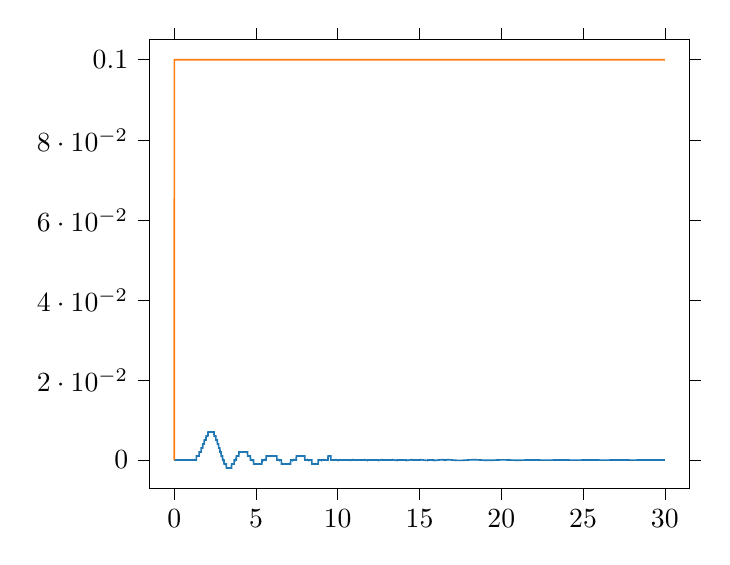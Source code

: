 % This file was created by tikzplotlib v0.9.1.
\begin{tikzpicture}

\definecolor{color0}{rgb}{0.122,0.467,0.706}
\definecolor{color1}{rgb}{1,0.498,0.055}

\begin{axis}[
tick align=outside,
tick pos=both,
x grid style={white!69.02!black},
xmin=-1.5, xmax=31.5,
xtick style={color=black},
y grid style={white!69.02!black},
ymin=-0.007, ymax=0.105,
ytick style={color=black}
]
\addplot [semithick, color0]
table {%
0 0
0.01 0
0.02 0
0.03 0
0.04 0
0.05 0
0.06 0
0.07 0
0.08 0
0.09 0
0.1 0
0.11 0
0.12 0
0.13 0
0.14 0
0.15 0
0.16 0
0.17 0
0.18 0
0.19 0
0.2 0
0.21 0
0.22 0
0.23 0
0.24 0
0.25 0
0.26 0
0.27 0
0.28 0
0.29 0
0.3 0
0.31 0
0.32 0
0.33 0
0.34 0
0.35 0
0.36 0
0.37 0
0.38 0
0.39 0
0.4 0
0.41 0
0.42 0
0.43 0
0.44 0
0.45 0
0.46 0
0.47 0
0.48 0
0.49 0
0.5 0
0.51 0
0.52 0
0.53 0
0.54 0
0.55 0
0.56 0
0.57 0
0.58 0
0.59 0
0.6 0
0.61 0
0.62 0
0.63 0
0.64 0
0.65 0
0.66 0
0.67 0
0.68 0
0.69 0
0.7 0
0.71 0
0.72 0
0.73 0
0.74 0
0.75 0
0.76 0
0.77 0
0.78 0
0.79 0
0.8 0
0.81 0
0.82 0
0.83 0
0.84 0
0.85 0
0.86 0
0.87 0
0.88 0
0.89 0
0.9 0
0.91 0
0.92 0
0.93 0
0.94 0
0.95 0
0.96 0
0.97 0
0.98 0
0.99 0
1 -4.393e-19
1.01 6.512e-09
1.02 6.882e-08
1.03 2.571e-07
1.04 6.431e-07
1.05 1.298e-06
1.06 2.292e-06
1.07 3.697e-06
1.08 5.584e-06
1.09 8.026e-06
1.1 1.109e-05
1.11 1.486e-05
1.12 1.939e-05
1.13 2.475e-05
1.14 3.103e-05
1.15 3.828e-05
1.16 4.657e-05
1.17 5.597e-05
1.18 6.655e-05
1.19 7.837e-05
1.2 9.149e-05
1.21 0.0
1.22 0.0
1.23 0.0
1.24 0.0
1.25 0.0
1.26 0.0
1.27 0.0
1.28 0.0
1.29 0.0
1.3 0.0
1.31 0.0
1.32 0.0
1.33 0.0
1.34 0.0
1.35 0.0
1.36 0.001
1.37 0.001
1.38 0.001
1.39 0.001
1.4 0.001
1.41 0.001
1.42 0.001
1.43 0.001
1.44 0.001
1.45 0.001
1.46 0.001
1.47 0.001
1.48 0.001
1.49 0.001
1.5 0.001
1.51 0.001
1.52 0.001
1.53 0.002
1.54 0.002
1.55 0.002
1.56 0.002
1.57 0.002
1.58 0.002
1.59 0.002
1.6 0.002
1.61 0.002
1.62 0.002
1.63 0.002
1.64 0.002
1.65 0.003
1.66 0.003
1.67 0.003
1.68 0.003
1.69 0.003
1.7 0.003
1.71 0.003
1.72 0.003
1.73 0.003
1.74 0.003
1.75 0.004
1.76 0.004
1.77 0.004
1.78 0.004
1.79 0.004
1.8 0.004
1.81 0.004
1.82 0.004
1.83 0.004
1.84 0.005
1.85 0.005
1.86 0.005
1.87 0.005
1.88 0.005
1.89 0.005
1.9 0.005
1.91 0.005
1.92 0.005
1.93 0.005
1.94 0.005
1.95 0.006
1.96 0.006
1.97 0.006
1.98 0.006
1.99 0.006
2 0.006
2.01 0.006
2.02 0.006
2.03 0.006
2.04 0.006
2.05 0.006
2.06 0.006
2.07 0.007
2.08 0.007
2.09 0.007
2.1 0.007
2.11 0.007
2.12 0.007
2.13 0.007
2.14 0.007
2.15 0.007
2.16 0.007
2.17 0.007
2.18 0.007
2.19 0.007
2.2 0.007
2.21 0.007
2.22 0.007
2.23 0.007
2.24 0.007
2.25 0.007
2.26 0.007
2.27 0.007
2.28 0.007
2.29 0.007
2.3 0.007
2.31 0.007
2.32 0.007
2.33 0.007
2.34 0.007
2.35 0.007
2.36 0.007
2.37 0.007
2.38 0.007
2.39 0.007
2.4 0.007
2.41 0.007
2.42 0.007
2.43 0.007
2.44 0.006
2.45 0.006
2.46 0.006
2.47 0.006
2.48 0.006
2.49 0.006
2.5 0.006
2.51 0.006
2.52 0.006
2.53 0.006
2.54 0.006
2.55 0.005
2.56 0.005
2.57 0.005
2.58 0.005
2.59 0.005
2.6 0.005
2.61 0.005
2.62 0.005
2.63 0.005
2.64 0.004
2.65 0.004
2.66 0.004
2.67 0.004
2.68 0.004
2.69 0.004
2.7 0.004
2.71 0.004
2.72 0.003
2.73 0.003
2.74 0.003
2.75 0.003
2.76 0.003
2.77 0.003
2.78 0.003
2.79 0.003
2.8 0.002
2.81 0.002
2.82 0.002
2.83 0.002
2.84 0.002
2.85 0.002
2.86 0.002
2.87 0.001
2.88 0.001
2.89 0.001
2.9 0.001
2.91 0.001
2.92 0.001
2.93 0.001
2.94 0.001
2.95 0.001
2.96 0.0
2.97 0.0
2.98 0.0
2.99 5.928e-05
3.0 -4.742e-05
3.01 -0.0
3.02 -0.0
3.03 -0.0
3.04 -0.0
3.05 -0.001
3.06 -0.001
3.07 -0.001
3.08 -0.001
3.09 -0.001
3.1 -0.001
3.11 -0.001
3.12 -0.001
3.13 -0.001
3.14 -0.001
3.15 -0.001
3.16 -0.001
3.17 -0.001
3.18 -0.001
3.19 -0.002
3.2 -0.002
3.21 -0.002
3.22 -0.002
3.23 -0.002
3.24 -0.002
3.25 -0.002
3.26 -0.002
3.27 -0.002
3.28 -0.002
3.29 -0.002
3.3 -0.002
3.31 -0.002
3.32 -0.002
3.33 -0.002
3.34 -0.002
3.35 -0.002
3.36 -0.002
3.37 -0.002
3.38 -0.002
3.39 -0.002
3.4 -0.002
3.41 -0.002
3.42 -0.002
3.43 -0.002
3.44 -0.002
3.45 -0.002
3.46 -0.002
3.47 -0.002
3.48 -0.002
3.49 -0.002
3.5 -0.002
3.51 -0.001
3.52 -0.001
3.53 -0.001
3.54 -0.001
3.55 -0.001
3.56 -0.001
3.57 -0.001
3.58 -0.001
3.59 -0.001
3.6 -0.001
3.61 -0.001
3.62 -0.001
3.63 -0.001
3.64 -0.001
3.65 -0.001
3.66 -0.001
3.67 -0.0
3.68 -0.0
3.69 -0.0
3.7 -0.0
3.71 -0.0
3.72 -9.144e-05
3.73 -1.668e-05
3.74 5.82e-05
3.75 0.0
3.76 0.0
3.77 0.0
3.78 0.0
3.79 0.0
3.8 0.001
3.81 0.001
3.82 0.001
3.83 0.001
3.84 0.001
3.85 0.001
3.86 0.001
3.87 0.001
3.88 0.001
3.89 0.001
3.9 0.001
3.91 0.001
3.92 0.001
3.93 0.001
3.94 0.001
3.95 0.001
3.96 0.002
3.97 0.002
3.98 0.002
3.99 0.002
4.0 0.002
4.01 0.002
4.02 0.002
4.03 0.002
4.04 0.002
4.05 0.002
4.06 0.002
4.07 0.002
4.08 0.002
4.09 0.002
4.1 0.002
4.11 0.002
4.12 0.002
4.13 0.002
4.14 0.002
4.15 0.002
4.16 0.002
4.17 0.002
4.18 0.002
4.19 0.002
4.2 0.002
4.21 0.002
4.22 0.002
4.23 0.002
4.24 0.002
4.25 0.002
4.26 0.002
4.27 0.002
4.28 0.002
4.29 0.002
4.3 0.002
4.31 0.002
4.32 0.002
4.33 0.002
4.34 0.002
4.35 0.002
4.36 0.002
4.37 0.002
4.38 0.002
4.39 0.002
4.4 0.002
4.41 0.002
4.42 0.002
4.43 0.002
4.44 0.002
4.45 0.002
4.46 0.002
4.47 0.002
4.48 0.002
4.49 0.001
4.5 0.001
4.51 0.001
4.52 0.001
4.53 0.001
4.54 0.001
4.55 0.001
4.56 0.001
4.57 0.001
4.58 0.001
4.59 0.001
4.6 0.001
4.61 0.001
4.62 0.001
4.63 0.001
4.64 0.001
4.65 0.001
4.66 0.0
4.67 0.0
4.68 0.0
4.69 0.0
4.7 0.0
4.71 0.0
4.72 0.0
4.73 0.0
4.74 5.021e-05
4.75 -3.149e-06
4.76 -5.569e-05
4.77 -0.0
4.78 -0.0
4.79 -0.0
4.8 -0.0
4.81 -0.0
4.82 -0.0
4.83 -0.0
4.84 -0.0
4.85 -0.0
4.86 -0.001
4.87 -0.001
4.88 -0.001
4.89 -0.001
4.9 -0.001
4.91 -0.001
4.92 -0.001
4.93 -0.001
4.94 -0.001
4.95 -0.001
4.96 -0.001
4.97 -0.001
4.98 -0.001
4.99 -0.001
5.0 -0.001
5.01 -0.001
5.02 -0.001
5.03 -0.001
5.04 -0.001
5.05 -0.001
5.06 -0.001
5.07 -0.001
5.08 -0.001
5.09 -0.001
5.1 -0.001
5.11 -0.001
5.12 -0.001
5.13 -0.001
5.14 -0.001
5.15 -0.001
5.16 -0.001
5.17 -0.001
5.18 -0.001
5.19 -0.001
5.2 -0.001
5.21 -0.001
5.22 -0.001
5.23 -0.001
5.24 -0.001
5.25 -0.001
5.26 -0.001
5.27 -0.001
5.28 -0.001
5.29 -0.001
5.3 -0.001
5.31 -0.001
5.32 -0.001
5.33 -0.001
5.34 -0.001
5.35 -0.001
5.36 -0.001
5.37 -0.0
5.38 -0.0
5.39 -0.0
5.4 -0.0
5.41 -0.0
5.42 -0.0
5.43 -0.0
5.44 -0.0
5.45 -0.0
5.46 -0.0
5.47 -0.0
5.48 -6.276e-05
5.49 -2.182e-05
5.5 1.92e-05
5.51 6.023e-05
5.52 0.0
5.53 0.0
5.54 0.0
5.55 0.0
5.56 0.0
5.57 0.0
5.58 0.0
5.59 0.0
5.6 0.0
5.61 0.0
5.62 0.0
5.63 0.001
5.64 0.001
5.65 0.001
5.66 0.001
5.67 0.001
5.68 0.001
5.69 0.001
5.7 0.001
5.71 0.001
5.72 0.001
5.73 0.001
5.74 0.001
5.75 0.001
5.76 0.001
5.77 0.001
5.78 0.001
5.79 0.001
5.8 0.001
5.81 0.001
5.82 0.001
5.83 0.001
5.84 0.001
5.85 0.001
5.86 0.001
5.87 0.001
5.88 0.001
5.89 0.001
5.9 0.001
5.91 0.001
5.92 0.001
5.93 0.001
5.94 0.001
5.95 0.001
5.96 0.001
5.97 0.001
5.98 0.001
5.99 0.001
6.0 0.001
6.01 0.001
6.02 0.001
6.03 0.001
6.04 0.001
6.05 0.001
6.06 0.001
6.07 0.001
6.08 0.001
6.09 0.001
6.1 0.001
6.11 0.001
6.12 0.001
6.13 0.001
6.14 0.001
6.15 0.001
6.16 0.001
6.17 0.001
6.18 0.001
6.19 0.001
6.2 0.001
6.21 0.001
6.22 0.001
6.23 0.001
6.24 0.001
6.25 0.001
6.26 0.001
6.27 0.001
6.28 0.0
6.29 0.0
6.3 0.0
6.31 0.0
6.32 0.0
6.33 0.0
6.34 0.0
6.35 0.0
6.36 0.0
6.37 0.0
6.38 0.0
6.39 6.609e-05
6.4 2.913e-05
6.41 -7.693e-06
6.42 -4.433e-05
6.43 -8.074e-05
6.44 -0.0
6.45 -0.0
6.46 -0.0
6.47 -0.0
6.48 -0.0
6.49 -0.0
6.5 -0.0
6.51 -0.0
6.52 -0.0
6.53 -0.0
6.54 -0.0
6.55 -0.0
6.56 -0.001
6.57 -0.001
6.58 -0.001
6.59 -0.001
6.6 -0.001
6.61 -0.001
6.62 -0.001
6.63 -0.001
6.64 -0.001
6.65 -0.001
6.66 -0.001
6.67 -0.001
6.68 -0.001
6.69 -0.001
6.7 -0.001
6.71 -0.001
6.72 -0.001
6.73 -0.001
6.74 -0.001
6.75 -0.001
6.76 -0.001
6.77 -0.001
6.78 -0.001
6.79 -0.001
6.8 -0.001
6.81 -0.001
6.82 -0.001
6.83 -0.001
6.84 -0.001
6.85 -0.001
6.86 -0.001
6.87 -0.001
6.88 -0.001
6.89 -0.001
6.9 -0.001
6.91 -0.001
6.92 -0.001
6.93 -0.001
6.94 -0.001
6.95 -0.001
6.96 -0.001
6.97 -0.001
6.98 -0.001
6.99 -0.001
7.0 -0.001
7.01 -0.001
7.02 -0.001
7.03 -0.001
7.04 -0.001
7.05 -0.001
7.06 -0.001
7.07 -0.001
7.08 -0.001
7.09 -0.001
7.1 -0.001
7.11 -0.001
7.12 -0.0
7.13 -0.0
7.14 -0.0
7.15 -0.0
7.16 -0.0
7.17 -0.0
7.18 -0.0
7.19 -0.0
7.2 -0.0
7.21 -0.0
7.22 -0.0
7.23 -0.0
7.24 -0.0
7.25 -9.858e-05
7.26 -6.763e-05
7.27 -3.67e-05
7.28 -5.82e-06
7.29 2.496e-05
7.3 5.561e-05
7.31 8.609e-05
7.32 0.0
7.33 0.0
7.34 0.0
7.35 0.0
7.36 0.0
7.37 0.0
7.38 0.0
7.39 0.0
7.4 0.0
7.41 0.0
7.42 0.0
7.43 0.0
7.44 0.0
7.45 0.0
7.46 0.0
7.47 0.001
7.48 0.001
7.49 0.001
7.5 0.001
7.51 0.001
7.52 0.001
7.53 0.001
7.54 0.001
7.55 0.001
7.56 0.001
7.57 0.001
7.58 0.001
7.59 0.001
7.6 0.001
7.61 0.001
7.62 0.001
7.63 0.001
7.64 0.001
7.65 0.001
7.66 0.001
7.67 0.001
7.68 0.001
7.69 0.001
7.7 0.001
7.71 0.001
7.72 0.001
7.73 0.001
7.74 0.001
7.75 0.001
7.76 0.001
7.77 0.001
7.78 0.001
7.79 0.001
7.8 0.001
7.81 0.001
7.82 0.001
7.83 0.001
7.84 0.001
7.85 0.001
7.86 0.001
7.87 0.001
7.88 0.001
7.89 0.001
7.9 0.001
7.91 0.001
7.92 0.001
7.93 0.001
7.94 0.001
7.95 0.001
7.96 0.001
7.97 0.001
7.98 0.001
7.99 0.0
8.0 0.0
8.01 0.0
8.02 0.0
8.03 0.0
8.04 0.0
8.05 0.0
8.06 0.0
8.07 0.0
8.08 0.0
8.09 0.0
8.1 0.0
8.11 0.0
8.12 0.0
8.13 0.0
8.14 0.0
8.15 8.714e-05
8.16 6.144e-05
8.17 3.579e-05
8.18 1.023e-05
8.19 -1.522e-05
8.2 -4.051e-05
8.21 -6.563e-05
8.22 -9.054e-05
8.23 -0.0
8.24 -0.0
8.25 -0.0
8.26 -0.0
8.27 -0.0
8.28 -0.0
8.29 -0.0
8.3 -0.0
8.31 -0.0
8.32 -0.0
8.33 -0.0
8.34 -0.0
8.35 -0.0
8.36 -0.0
8.37 -0.0
8.38 -0.0
8.39 -0.0
8.4 -0.0
8.41 -0.0
8.42 -0.001
8.43 -0.001
8.44 -0.001
8.45 -0.001
8.46 -0.001
8.47 -0.001
8.48 -0.001
8.49 -0.001
8.5 -0.001
8.51 -0.001
8.52 -0.001
8.53 -0.001
8.54 -0.001
8.55 -0.001
8.56 -0.001
8.57 -0.001
8.58 -0.001
8.59 -0.001
8.6 -0.001
8.61 -0.001
8.62 -0.001
8.63 -0.001
8.64 -0.001
8.65 -0.001
8.66 -0.001
8.67 -0.001
8.68 -0.001
8.69 -0.001
8.7 -0.001
8.71 -0.001
8.72 -0.001
8.73 -0.001
8.74 -0.001
8.75 -0.001
8.76 -0.001
8.77 -0.001
8.78 -0.001
8.79 -0.001
8.8 -0.001
8.81 -0.0
8.82 -0.0
8.83 -0.0
8.84 -0.0
8.85 -0.0
8.86 -0.0
8.87 -0.0
8.88 -0.0
8.89 -0.0
8.9 -0.0
8.91 -0.0
8.92 -0.0
8.93 -0.0
8.94 -0.0
8.95 -0.0
8.96 -0.0
8.97 -0.0
8.98 -0.0
8.99 -0.0
9.0 -0.0
9.01 -0.0
9.02 -9.872e-05
9.03 -7.799e-05
9.04 -5.726e-05
9.05 -3.655e-05
9.06 -1.589e-05
9.07 4.693e-06
9.08 2.517e-05
9.09 4.552e-05
9.1 6.572e-05
9.11 8.574e-05
9.12 0.0
9.13 0.0
9.14 0.0
9.15 0.0
9.16 0.0
9.17 0.0
9.18 0.0
9.19 0.0
9.2 0.0
9.21 0.0
9.22 0.0
9.23 0.0
9.24 0.0
9.25 0.0
9.26 0.0
9.27 0.0
9.28 0.0
9.29 0.0
9.3 0.0
9.31 0.0
9.32 0.0
9.33 0.0
9.34 0.0
9.35 0.0
9.36 0.0
9.37 0.0
9.38 0.0
9.39 0.0
9.4 0.0
9.41 0.001
9.42 0.001
9.43 0.001
9.44 0.001
9.45 0.001
9.46 0.001
9.47 0.001
9.48 0.001
9.49 0.001
9.5 0.001
9.51 0.001
9.52 0.001
9.53 0.001
9.54 0.001
9.55 0.001
9.56 0.001
9.57 0.001
9.58 0.0
9.59 0.0
9.6 0.0
9.61 0.0
9.62 0.0
9.63 0.0
9.64 0.0
9.65 0.0
9.66 0.0
9.67 0.0
9.68 0.0
9.69 0.0
9.7 0.0
9.71 0.0
9.72 0.0
9.73 0.0
9.74 0.0
9.75 0.0
9.76 0.0
9.77 0.0
9.78 0.0
9.79 0.0
9.8 0.0
9.81 0.0
9.82 0.0
9.83 0.0
9.84 0.0
9.85 0.0
9.86 0.0
9.87 0.0
9.88 0.0
9.89 0.0
9.9 8.681e-05
9.91 6.995e-05
9.92 5.309e-05
9.93 3.624e-05
9.94 1.942e-05
9.95 2.652e-06
9.96 -1.404e-05
9.97 -3.064e-05
9.98 -4.712e-05
9.99 -6.346e-05
10.0 -7.965e-05
10.01 -9.566e-05
10.02 -0.0
10.03 -0.0
10.04 -0.0
10.05 -0.0
10.06 -0.0
10.07 -0.0
10.08 -0.0
10.09 -0.0
10.1 -0.0
10.11 -0.0
10.12 -0.0
10.13 -0.0
10.14 -0.0
10.15 -0.0
10.16 -0.0
10.17 -0.0
10.18 -0.0
10.19 -0.0
10.2 -0.0
10.21 -0.0
10.22 -0.0
10.23 -0.0
10.24 -0.0
10.25 -0.0
10.26 -0.0
10.27 -0.0
10.28 -0.0
10.29 -0.0
10.3 -0.0
10.31 -0.0
10.32 -0.0
10.33 -0.0
10.34 -0.0
10.35 -0.0
10.36 -0.0
10.37 -0.0
10.38 -0.0
10.39 -0.0
10.4 -0.0
10.41 -0.0
10.42 -0.0
10.43 -0.0
10.44 -0.0
10.45 -0.0
10.46 -0.0
10.47 -0.0
10.48 -0.0
10.49 -0.0
10.5 -0.0
10.51 -0.0
10.52 -0.0
10.53 -0.0
10.54 -0.0
10.55 -0.0
10.56 -0.0
10.57 -0.0
10.58 -0.0
10.59 -0.0
10.6 -0.0
10.61 -0.0
10.62 -0.0
10.63 -0.0
10.64 -0.0
10.65 -0.0
10.66 -0.0
10.67 -0.0
10.68 -0.0
10.69 -0.0
10.7 -0.0
10.71 -0.0
10.72 -0.0
10.73 -0.0
10.74 -0.0
10.75 -0.0
10.76 -0.0
10.77 -8.775e-05
10.78 -7.403e-05
10.79 -6.027e-05
10.8 -4.65e-05
10.81 -3.273e-05
10.82 -1.898e-05
10.83 -5.27e-06
10.84 8.389e-06
10.85 2.198e-05
10.86 3.547e-05
10.87 4.887e-05
10.88 6.214e-05
10.89 7.527e-05
10.9 8.825e-05
10.91 0.0
10.92 0.0
10.93 0.0
10.94 0.0
10.95 0.0
10.96 0.0
10.97 0.0
10.98 0.0
10.99 0.0
11.0 0.0
11.01 0.0
11.02 0.0
11.03 0.0
11.04 0.0
11.05 0.0
11.06 0.0
11.07 0.0
11.08 0.0
11.09 0.0
11.1 0.0
11.11 0.0
11.12 0.0
11.13 0.0
11.14 0.0
11.15 0.0
11.16 0.0
11.17 0.0
11.18 0.0
11.19 0.0
11.2 0.0
11.21 0.0
11.22 0.0
11.23 0.0
11.24 0.0
11.25 0.0
11.26 0.0
11.27 0.0
11.28 0.0
11.29 0.0
11.3 0.0
11.31 0.0
11.32 0.0
11.33 0.0
11.34 0.0
11.35 0.0
11.36 0.0
11.37 0.0
11.38 0.0
11.39 0.0
11.4 0.0
11.41 0.0
11.42 0.0
11.43 0.0
11.44 0.0
11.45 0.0
11.46 0.0
11.47 0.0
11.48 0.0
11.49 0.0
11.5 0.0
11.51 0.0
11.52 0.0
11.53 0.0
11.54 0.0
11.55 0.0
11.56 0.0
11.57 0.0
11.58 0.0
11.59 0.0
11.6 0.0
11.61 0.0
11.62 0.0
11.63 9.914e-05
11.64 8.801e-05
11.65 7.683e-05
11.66 6.559e-05
11.67 5.433e-05
11.68 4.305e-05
11.69 3.176e-05
11.7 2.048e-05
11.71 9.231e-06
11.72 -1.981e-06
11.73 -1.314e-05
11.74 -2.423e-05
11.75 -3.524e-05
11.76 -4.616e-05
11.77 -5.697e-05
11.78 -6.766e-05
11.79 -7.822e-05
11.8 -8.863e-05
11.81 -9.888e-05
11.82 -0.0
11.83 -0.0
11.84 -0.0
11.85 -0.0
11.86 -0.0
11.87 -0.0
11.88 -0.0
11.89 -0.0
11.9 -0.0
11.91 -0.0
11.92 -0.0
11.93 -0.0
11.94 -0.0
11.95 -0.0
11.96 -0.0
11.97 -0.0
11.98 -0.0
11.99 -0.0
12.0 -0.0
12.01 -0.0
12.02 -0.0
12.03 -0.0
12.04 -0.0
12.05 -0.0
12.06 -0.0
12.07 -0.0
12.08 -0.0
12.09 -0.0
12.1 -0.0
12.11 -0.0
12.12 -0.0
12.13 -0.0
12.14 -0.0
12.15 -0.0
12.16 -0.0
12.17 -0.0
12.18 -0.0
12.19 -0.0
12.2 -0.0
12.21 -0.0
12.22 -0.0
12.23 -0.0
12.24 -0.0
12.25 -0.0
12.26 -0.0
12.27 -0.0
12.28 -0.0
12.29 -0.0
12.3 -0.0
12.31 -0.0
12.32 -0.0
12.33 -0.0
12.34 -0.0
12.35 -0.0
12.36 -0.0
12.37 -0.0
12.38 -0.0
12.39 -0.0
12.4 -0.0
12.41 -0.0
12.42 -0.0
12.43 -0.0
12.44 -0.0
12.45 -0.0
12.46 -0.0
12.47 -0.0
12.48 -0.0
12.49 -0.0
12.5 -9.464e-05
12.51 -8.563e-05
12.52 -7.655e-05
12.53 -6.742e-05
12.54 -5.824e-05
12.55 -4.904e-05
12.56 -3.981e-05
12.57 -3.057e-05
12.58 -2.134e-05
12.59 -1.212e-05
12.6 -2.932e-06
12.61 6.221e-06
12.62 1.532e-05
12.63 2.437e-05
12.64 3.334e-05
12.65 4.223e-05
12.66 5.102e-05
12.67 5.971e-05
12.68 6.828e-05
12.69 7.673e-05
12.7 8.505e-05
12.71 9.322e-05
12.72 0.0
12.73 0.0
12.74 0.0
12.75 0.0
12.76 0.0
12.77 0.0
12.78 0.0
12.79 0.0
12.8 0.0
12.81 0.0
12.82 0.0
12.83 0.0
12.84 0.0
12.85 0.0
12.86 0.0
12.87 0.0
12.88 0.0
12.89 0.0
12.9 0.0
12.91 0.0
12.92 0.0
12.93 0.0
12.94 0.0
12.95 0.0
12.96 0.0
12.97 0.0
12.98 0.0
12.99 0.0
13.0 0.0
13.01 0.0
13.02 0.0
13.03 0.0
13.04 0.0
13.05 0.0
13.06 0.0
13.07 0.0
13.08 0.0
13.09 0.0
13.1 0.0
13.11 0.0
13.12 0.0
13.13 0.0
13.14 0.0
13.15 0.0
13.16 0.0
13.17 0.0
13.18 0.0
13.19 0.0
13.2 0.0
13.21 0.0
13.22 0.0
13.23 0.0
13.24 0.0
13.25 0.0
13.26 0.0
13.27 0.0
13.28 0.0
13.29 0.0
13.3 0.0
13.31 0.0
13.32 0.0
13.33 0.0
13.34 0.0
13.35 0.0
13.36 9.539e-05
13.37 8.821e-05
13.38 8.095e-05
13.39 7.362e-05
13.4 6.622e-05
13.41 5.878e-05
13.42 5.13e-05
13.43 4.379e-05
13.44 3.626e-05
13.45 2.872e-05
13.46 2.117e-05
13.47 1.363e-05
13.48 6.113e-06
13.49 -1.38e-06
13.5 -8.837e-06
13.51 -1.625e-05
13.52 -2.361e-05
13.53 -3.09e-05
13.54 -3.812e-05
13.55 -4.526e-05
13.56 -5.231e-05
13.57 -5.927e-05
13.58 -6.611e-05
13.59 -7.284e-05
13.6 -7.945e-05
13.61 -8.593e-05
13.62 -9.227e-05
13.63 -9.846e-05
13.64 -0.0
13.65 -0.0
13.66 -0.0
13.67 -0.0
13.68 -0.0
13.69 -0.0
13.7 -0.0
13.71 -0.0
13.72 -0.0
13.73 -0.0
13.74 -0.0
13.75 -0.0
13.76 -0.0
13.77 -0.0
13.78 -0.0
13.79 -0.0
13.8 -0.0
13.81 -0.0
13.82 -0.0
13.83 -0.0
13.84 -0.0
13.85 -0.0
13.86 -0.0
13.87 -0.0
13.88 -0.0
13.89 -0.0
13.9 -0.0
13.91 -0.0
13.92 -0.0
13.93 -0.0
13.94 -0.0
13.95 -0.0
13.96 -0.0
13.97 -0.0
13.98 -0.0
13.99 -0.0
14.0 -0.0
14.01 -0.0
14.02 -0.0
14.03 -0.0
14.04 -0.0
14.05 -0.0
14.06 -0.0
14.07 -0.0
14.08 -0.0
14.09 -0.0
14.1 -0.0
14.11 -0.0
14.12 -0.0
14.13 -0.0
14.14 -0.0
14.15 -0.0
14.16 -0.0
14.17 -0.0
14.18 -0.0
14.19 -0.0
14.2 -0.0
14.21 -9.759e-05
14.22 -9.201e-05
14.23 -8.633e-05
14.24 -8.058e-05
14.25 -7.474e-05
14.26 -6.885e-05
14.27 -6.289e-05
14.28 -5.687e-05
14.29 -5.082e-05
14.3 -4.472e-05
14.31 -3.86e-05
14.32 -3.246e-05
14.33 -2.631e-05
14.34 -2.015e-05
14.35 -1.399e-05
14.36 -7.843e-06
14.37 -1.714e-06
14.38 4.388e-06
14.39 1.046e-05
14.4 1.649e-05
14.41 2.246e-05
14.42 2.839e-05
14.43 3.425e-05
14.44 4.004e-05
14.45 4.575e-05
14.46 5.138e-05
14.47 5.692e-05
14.48 6.236e-05
14.49 6.77e-05
14.5 7.293e-05
14.51 7.804e-05
14.52 8.303e-05
14.53 8.789e-05
14.54 9.262e-05
14.55 9.721e-05
14.56 0.0
14.57 0.0
14.58 0.0
14.59 0.0
14.6 0.0
14.61 0.0
14.62 0.0
14.63 0.0
14.64 0.0
14.65 0.0
14.66 0.0
14.67 0.0
14.68 0.0
14.69 0.0
14.7 0.0
14.71 0.0
14.72 0.0
14.73 0.0
14.74 0.0
14.75 0.0
14.76 0.0
14.77 0.0
14.78 0.0
14.79 0.0
14.8 0.0
14.81 0.0
14.82 0.0
14.83 0.0
14.84 0.0
14.85 0.0
14.86 0.0
14.87 0.0
14.88 0.0
14.89 0.0
14.9 0.0
14.91 0.0
14.92 0.0
14.93 0.0
14.94 0.0
14.95 0.0
14.96 0.0
14.97 0.0
14.98 0.0
14.99 0.0
15.0 0.0
15.01 0.0
15.02 0.0
15.03 0.0
15.04 0.0
15.05 9.891e-05
15.06 9.475e-05
15.07 9.05e-05
15.08 8.615e-05
15.09 8.171e-05
15.1 7.719e-05
15.11 7.259e-05
15.12 6.792e-05
15.13 6.319e-05
15.14 5.84e-05
15.15 5.355e-05
15.16 4.866e-05
15.17 4.374e-05
15.18 3.878e-05
15.19 3.379e-05
15.2 2.878e-05
15.21 2.376e-05
15.22 1.874e-05
15.23 1.371e-05
15.24 8.686e-06
15.25 3.675e-06
15.26 -1.316e-06
15.27 -6.284e-06
15.28 -1.122e-05
15.29 -1.612e-05
15.3 -2.098e-05
15.31 -2.578e-05
15.32 -3.054e-05
15.33 -3.523e-05
15.34 -3.986e-05
15.35 -4.441e-05
15.36 -4.889e-05
15.37 -5.329e-05
15.38 -5.76e-05
15.39 -6.181e-05
15.4 -6.593e-05
15.41 -6.995e-05
15.42 -7.386e-05
15.43 -7.766e-05
15.44 -8.134e-05
15.45 -8.491e-05
15.46 -8.835e-05
15.47 -9.166e-05
15.48 -9.484e-05
15.49 -9.789e-05
15.5 -0.0
15.51 -0.0
15.52 -0.0
15.53 -0.0
15.54 -0.0
15.55 -0.0
15.56 -0.0
15.57 -0.0
15.58 -0.0
15.59 -0.0
15.6 -0.0
15.61 -0.0
15.62 -0.0
15.63 -0.0
15.64 -0.0
15.65 -0.0
15.66 -0.0
15.67 -0.0
15.68 -0.0
15.69 -0.0
15.7 -0.0
15.71 -0.0
15.72 -0.0
15.73 -0.0
15.74 -0.0
15.75 -0.0
15.76 -0.0
15.77 -0.0
15.78 -0.0
15.79 -0.0
15.8 -0.0
15.81 -0.0
15.82 -0.0
15.83 -0.0
15.84 -0.0
15.85 -0.0
15.86 -0.0
15.87 -0.0
15.88 -9.759e-05
15.89 -9.473e-05
15.9 -9.176e-05
15.91 -8.869e-05
15.92 -8.552e-05
15.93 -8.226e-05
15.94 -7.891e-05
15.95 -7.547e-05
15.96 -7.196e-05
15.97 -6.837e-05
15.98 -6.471e-05
15.99 -6.098e-05
16.0 -5.72e-05
16.01 -5.336e-05
16.02 -4.947e-05
16.03 -4.553e-05
16.04 -4.156e-05
16.05 -3.755e-05
16.06 -3.351e-05
16.07 -2.945e-05
16.08 -2.537e-05
16.09 -2.128e-05
16.1 -1.718e-05
16.11 -1.307e-05
16.12 -8.973e-06
16.13 -4.878e-06
16.14 -7.967e-07
16.15 3.267e-06
16.16 7.309e-06
16.17 1.132e-05
16.18 1.53e-05
16.19 1.925e-05
16.2 2.315e-05
16.21 2.7e-05
16.22 3.08e-05
16.23 3.455e-05
16.24 3.823e-05
16.25 4.185e-05
16.26 4.54e-05
16.27 4.888e-05
16.28 5.228e-05
16.29 5.56e-05
16.3 5.883e-05
16.31 6.197e-05
16.32 6.502e-05
16.33 6.797e-05
16.34 7.083e-05
16.35 7.358e-05
16.36 7.623e-05
16.37 7.876e-05
16.38 8.119e-05
16.39 8.35e-05
16.4 8.57e-05
16.41 8.778e-05
16.42 8.974e-05
16.43 9.157e-05
16.44 9.328e-05
16.45 9.487e-05
16.46 9.633e-05
16.47 9.766e-05
16.48 9.886e-05
16.49 9.993e-05
16.5 0.0
16.51 0.0
16.52 0.0
16.53 0.0
16.54 0.0
16.55 0.0
16.56 0.0
16.57 0.0
16.58 0.0
16.59 0.0
16.6 0.0
16.61 0.0
16.62 0.0
16.63 0.0
16.64 0.0
16.65 9.922e-05
16.66 9.81e-05
16.67 9.685e-05
16.68 9.549e-05
16.69 9.402e-05
16.7 9.243e-05
16.71 9.073e-05
16.72 8.893e-05
16.73 8.702e-05
16.74 8.501e-05
16.75 8.29e-05
16.76 8.07e-05
16.77 7.841e-05
16.78 7.603e-05
16.79 7.356e-05
16.8 7.101e-05
16.81 6.838e-05
16.82 6.568e-05
16.83 6.291e-05
16.84 6.007e-05
16.85 5.717e-05
16.86 5.421e-05
16.87 5.119e-05
16.88 4.813e-05
16.89 4.501e-05
16.9 4.186e-05
16.91 3.866e-05
16.92 3.543e-05
16.93 3.218e-05
16.94 2.889e-05
16.95 2.559e-05
16.96 2.227e-05
16.97 1.893e-05
16.98 1.559e-05
16.99 1.224e-05
17.0 8.889e-06
17.01 5.545e-06
17.02 2.21e-06
17.03 -1.114e-06
17.04 -4.42e-06
17.05 -7.706e-06
17.06 -1.097e-05
17.07 -1.42e-05
17.08 -1.74e-05
17.09 -2.056e-05
17.1 -2.368e-05
17.11 -2.676e-05
17.12 -2.979e-05
17.13 -3.277e-05
17.14 -3.569e-05
17.15 -3.856e-05
17.16 -4.136e-05
17.17 -4.41e-05
17.18 -4.677e-05
17.19 -4.937e-05
17.2 -5.189e-05
17.21 -5.434e-05
17.22 -5.67e-05
17.23 -5.899e-05
17.24 -6.119e-05
17.25 -6.33e-05
17.26 -6.532e-05
17.27 -6.725e-05
17.28 -6.909e-05
17.29 -7.083e-05
17.3 -7.247e-05
17.31 -7.402e-05
17.32 -7.546e-05
17.33 -7.68e-05
17.34 -7.804e-05
17.35 -7.917e-05
17.36 -8.02e-05
17.37 -8.113e-05
17.38 -8.194e-05
17.39 -8.265e-05
17.4 -8.325e-05
17.41 -8.375e-05
17.42 -8.413e-05
17.43 -8.441e-05
17.44 -8.458e-05
17.45 -8.464e-05
17.46 -8.459e-05
17.47 -8.444e-05
17.48 -8.418e-05
17.49 -8.382e-05
17.5 -8.335e-05
17.51 -8.278e-05
17.52 -8.211e-05
17.53 -8.134e-05
17.54 -8.047e-05
17.55 -7.95e-05
17.56 -7.843e-05
17.57 -7.727e-05
17.58 -7.602e-05
17.59 -7.468e-05
17.6 -7.324e-05
17.61 -7.173e-05
17.62 -7.013e-05
17.63 -6.845e-05
17.64 -6.669e-05
17.65 -6.485e-05
17.66 -6.294e-05
17.67 -6.096e-05
17.68 -5.891e-05
17.69 -5.68e-05
17.7 -5.462e-05
17.71 -5.239e-05
17.72 -5.01e-05
17.73 -4.775e-05
17.74 -4.536e-05
17.75 -4.292e-05
17.76 -4.044e-05
17.77 -3.792e-05
17.78 -3.536e-05
17.79 -3.277e-05
17.8 -3.015e-05
17.81 -2.75e-05
17.82 -2.483e-05
17.83 -2.214e-05
17.84 -1.944e-05
17.85 -1.673e-05
17.86 -1.4e-05
17.87 -1.127e-05
17.88 -8.54e-06
17.89 -5.811e-06
17.9 -3.086e-06
17.91 -3.708e-07
17.92 2.333e-06
17.93 5.021e-06
17.94 7.69e-06
17.95 1.034e-05
17.96 1.296e-05
17.97 1.555e-05
17.98 1.812e-05
17.99 2.064e-05
18 2.313e-05
18.01 2.558e-05
18.02 2.799e-05
18.03 3.035e-05
18.04 3.266e-05
18.05 3.491e-05
18.06 3.712e-05
18.07 3.926e-05
18.08 4.135e-05
18.09 4.338e-05
18.1 4.534e-05
18.11 4.723e-05
18.12 4.906e-05
18.13 5.081e-05
18.14 5.25e-05
18.15 5.411e-05
18.16 5.564e-05
18.17 5.71e-05
18.18 5.847e-05
18.19 5.977e-05
18.2 6.099e-05
18.21 6.212e-05
18.22 6.317e-05
18.23 6.413e-05
18.24 6.501e-05
18.25 6.581e-05
18.26 6.651e-05
18.27 6.713e-05
18.28 6.766e-05
18.29 6.811e-05
18.3 6.846e-05
18.31 6.873e-05
18.32 6.891e-05
18.33 6.9e-05
18.34 6.901e-05
18.35 6.892e-05
18.36 6.875e-05
18.37 6.85e-05
18.38 6.815e-05
18.39 6.773e-05
18.4 6.722e-05
18.41 6.663e-05
18.42 6.595e-05
18.43 6.52e-05
18.44 6.437e-05
18.45 6.346e-05
18.46 6.247e-05
18.47 6.141e-05
18.48 6.028e-05
18.49 5.908e-05
18.5 5.78e-05
18.51 5.646e-05
18.52 5.506e-05
18.53 5.359e-05
18.54 5.206e-05
18.55 5.047e-05
18.56 4.883e-05
18.57 4.713e-05
18.58 4.538e-05
18.59 4.358e-05
18.6 4.173e-05
18.61 3.984e-05
18.62 3.791e-05
18.63 3.594e-05
18.64 3.393e-05
18.65 3.189e-05
18.66 2.982e-05
18.67 2.772e-05
18.68 2.559e-05
18.69 2.345e-05
18.7 2.128e-05
18.71 1.909e-05
18.72 1.69e-05
18.73 1.469e-05
18.74 1.247e-05
18.75 1.024e-05
18.76 8.018e-06
18.77 5.792e-06
18.78 3.569e-06
18.79 1.351e-06
18.8 -8.576e-07
18.81 -3.055e-06
18.82 -5.239e-06
18.83 -7.406e-06
18.84 -9.553e-06
18.85 -1.168e-05
18.86 -1.378e-05
18.87 -1.585e-05
18.88 -1.79e-05
18.89 -1.991e-05
18.9 -2.189e-05
18.91 -2.383e-05
18.92 -2.573e-05
18.93 -2.759e-05
18.94 -2.941e-05
18.95 -3.118e-05
18.96 -3.29e-05
18.97 -3.458e-05
18.98 -3.62e-05
18.99 -3.777e-05
19.0 -3.929e-05
19.01 -4.075e-05
19.02 -4.215e-05
19.03 -4.349e-05
19.04 -4.477e-05
19.05 -4.598e-05
19.06 -4.714e-05
19.07 -4.822e-05
19.08 -4.925e-05
19.09 -5.02e-05
19.1 -5.109e-05
19.11 -5.191e-05
19.12 -5.266e-05
19.13 -5.334e-05
19.14 -5.395e-05
19.15 -5.448e-05
19.16 -5.495e-05
19.17 -5.535e-05
19.18 -5.567e-05
19.19 -5.592e-05
19.2 -5.61e-05
19.21 -5.621e-05
19.22 -5.625e-05
19.23 -5.621e-05
19.24 -5.611e-05
19.25 -5.593e-05
19.26 -5.569e-05
19.27 -5.537e-05
19.28 -5.499e-05
19.29 -5.454e-05
19.3 -5.402e-05
19.31 -5.344e-05
19.32 -5.279e-05
19.33 -5.208e-05
19.34 -5.13e-05
19.35 -5.047e-05
19.36 -4.957e-05
19.37 -4.862e-05
19.38 -4.761e-05
19.39 -4.654e-05
19.4 -4.542e-05
19.41 -4.425e-05
19.42 -4.302e-05
19.43 -4.175e-05
19.44 -4.043e-05
19.45 -3.907e-05
19.46 -3.766e-05
19.47 -3.621e-05
19.48 -3.473e-05
19.49 -3.32e-05
19.5 -3.164e-05
19.51 -3.005e-05
19.52 -2.843e-05
19.53 -2.678e-05
19.54 -2.51e-05
19.55 -2.34e-05
19.56 -2.168e-05
19.57 -1.994e-05
19.58 -1.818e-05
19.59 -1.641e-05
19.6 -1.462e-05
19.61 -1.282e-05
19.62 -1.102e-05
19.63 -9.209e-06
19.64 -7.395e-06
19.65 -5.581e-06
19.66 -3.768e-06
19.67 -1.959e-06
19.68 -1.556e-07
19.69 1.64e-06
19.7 3.425e-06
19.71 5.197e-06
19.72 6.954e-06
19.73 8.695e-06
19.74 1.042e-05
19.75 1.212e-05
19.76 1.379e-05
19.77 1.545e-05
19.78 1.707e-05
19.79 1.867e-05
19.8 2.023e-05
19.81 2.176e-05
19.82 2.326e-05
19.83 2.472e-05
19.84 2.615e-05
19.85 2.753e-05
19.86 2.887e-05
19.87 3.017e-05
19.88 3.143e-05
19.89 3.264e-05
19.9 3.38e-05
19.91 3.492e-05
19.92 3.598e-05
19.93 3.7e-05
19.94 3.796e-05
19.95 3.887e-05
19.96 3.973e-05
19.97 4.054e-05
19.98 4.129e-05
19.99 4.198e-05
20.0 4.262e-05
20.01 4.32e-05
20.02 4.372e-05
20.03 4.419e-05
20.04 4.459e-05
20.05 4.494e-05
20.06 4.524e-05
20.07 4.547e-05
20.08 4.564e-05
20.09 4.576e-05
20.1 4.582e-05
20.11 4.581e-05
20.12 4.576e-05
20.13 4.564e-05
20.14 4.547e-05
20.15 4.524e-05
20.16 4.495e-05
20.17 4.461e-05
20.18 4.421e-05
20.19 4.376e-05
20.2 4.326e-05
20.21 4.271e-05
20.22 4.21e-05
20.23 4.144e-05
20.24 4.073e-05
20.25 3.998e-05
20.26 3.918e-05
20.27 3.833e-05
20.28 3.744e-05
20.29 3.65e-05
20.3 3.553e-05
20.31 3.451e-05
20.32 3.345e-05
20.33 3.236e-05
20.34 3.123e-05
20.35 3.007e-05
20.36 2.887e-05
20.37 2.764e-05
20.38 2.639e-05
20.39 2.51e-05
20.4 2.379e-05
20.41 2.246e-05
20.42 2.11e-05
20.43 1.973e-05
20.44 1.833e-05
20.45 1.692e-05
20.46 1.549e-05
20.47 1.405e-05
20.48 1.26e-05
20.49 1.114e-05
20.5 9.677e-06
20.51 8.205e-06
20.52 6.729e-06
20.53 5.251e-06
20.54 3.774e-06
20.55 2.299e-06
20.56 8.275e-07
20.57 -6.38e-07
20.58 -2.096e-06
20.59 -3.544e-06
20.6 -4.982e-06
20.61 -6.406e-06
20.62 -7.816e-06
20.63 -9.209e-06
20.64 -1.058e-05
20.65 -1.194e-05
20.66 -1.327e-05
20.67 -1.458e-05
20.68 -1.587e-05
20.69 -1.713e-05
20.7 -1.837e-05
20.71 -1.957e-05
20.72 -2.074e-05
20.73 -2.189e-05
20.74 -2.3e-05
20.75 -2.407e-05
20.76 -2.511e-05
20.77 -2.611e-05
20.78 -2.708e-05
20.79 -2.801e-05
20.8 -2.889e-05
20.81 -2.974e-05
20.82 -3.054e-05
20.83 -3.131e-05
20.84 -3.203e-05
20.85 -3.27e-05
20.86 -3.333e-05
20.87 -3.392e-05
20.88 -3.446e-05
20.89 -3.496e-05
20.9 -3.541e-05
20.91 -3.581e-05
20.92 -3.616e-05
20.93 -3.647e-05
20.94 -3.673e-05
20.95 -3.694e-05
20.96 -3.71e-05
20.97 -3.722e-05
20.98 -3.729e-05
20.99 -3.731e-05
21.0 -3.729e-05
21.01 -3.722e-05
21.02 -3.71e-05
21.03 -3.693e-05
21.04 -3.672e-05
21.05 -3.646e-05
21.06 -3.616e-05
21.07 -3.582e-05
21.08 -3.543e-05
21.09 -3.499e-05
21.1 -3.452e-05
21.11 -3.4e-05
21.12 -3.345e-05
21.13 -3.285e-05
21.14 -3.222e-05
21.15 -3.154e-05
21.16 -3.084e-05
21.17 -3.009e-05
21.18 -2.931e-05
21.19 -2.85e-05
21.2 -2.765e-05
21.21 -2.678e-05
21.22 -2.587e-05
21.23 -2.494e-05
21.24 -2.397e-05
21.25 -2.299e-05
21.26 -2.198e-05
21.27 -2.094e-05
21.28 -1.988e-05
21.29 -1.881e-05
21.3 -1.771e-05
21.31 -1.66e-05
21.32 -1.547e-05
21.33 -1.433e-05
21.34 -1.317e-05
21.35 -1.201e-05
21.36 -1.083e-05
21.37 -9.644e-06
21.38 -8.452e-06
21.39 -7.256e-06
21.4 -6.055e-06
21.41 -4.853e-06
21.42 -3.65e-06
21.43 -2.448e-06
21.44 -1.248e-06
21.45 -5.293e-08
21.46 1.137e-06
21.47 2.32e-06
21.48 3.495e-06
21.49 4.659e-06
21.5 5.813e-06
21.51 6.954e-06
21.52 8.08e-06
21.53 9.191e-06
21.54 1.029e-05
21.55 1.136e-05
21.56 1.242e-05
21.57 1.346e-05
21.58 1.447e-05
21.59 1.546e-05
21.6 1.643e-05
21.61 1.737e-05
21.62 1.829e-05
21.63 1.918e-05
21.64 2.004e-05
21.65 2.087e-05
21.66 2.167e-05
21.67 2.244e-05
21.68 2.318e-05
21.69 2.388e-05
21.7 2.455e-05
21.71 2.519e-05
21.72 2.579e-05
21.73 2.636e-05
21.74 2.689e-05
21.75 2.739e-05
21.76 2.784e-05
21.77 2.826e-05
21.78 2.865e-05
21.79 2.899e-05
21.8 2.93e-05
21.81 2.957e-05
21.82 2.98e-05
21.83 2.999e-05
21.84 3.014e-05
21.85 3.025e-05
21.86 3.033e-05
21.87 3.037e-05
21.88 3.036e-05
21.89 3.032e-05
21.9 3.024e-05
21.91 3.013e-05
21.92 2.997e-05
21.93 2.978e-05
21.94 2.955e-05
21.95 2.929e-05
21.96 2.899e-05
21.97 2.865e-05
21.98 2.828e-05
21.99 2.788e-05
22.0 2.744e-05
22.01 2.697e-05
22.02 2.647e-05
22.03 2.594e-05
22.04 2.538e-05
22.05 2.478e-05
22.06 2.416e-05
22.07 2.351e-05
22.08 2.284e-05
22.09 2.214e-05
22.1 2.141e-05
22.11 2.066e-05
22.12 1.989e-05
22.13 1.91e-05
22.14 1.828e-05
22.15 1.745e-05
22.16 1.66e-05
22.17 1.573e-05
22.18 1.485e-05
22.19 1.395e-05
22.2 1.303e-05
22.21 1.211e-05
22.22 1.117e-05
22.23 1.023e-05
22.24 9.275e-06
22.25 8.314e-06
22.26 7.347e-06
22.27 6.375e-06
22.28 5.399e-06
22.29 4.422e-06
22.3 3.443e-06
22.31 2.464e-06
22.32 1.487e-06
22.33 5.126e-07
22.34 -4.579e-07
22.35 -1.423e-06
22.36 -2.383e-06
22.37 -3.334e-06
22.38 -4.277e-06
22.39 -5.211e-06
22.4 -6.133e-06
22.41 -7.043e-06
22.42 -7.94e-06
22.43 -8.823e-06
22.44 -9.691e-06
22.45 -1.054e-05
22.46 -1.138e-05
22.47 -1.219e-05
22.48 -1.299e-05
22.49 -1.377e-05
22.5 -1.452e-05
22.51 -1.525e-05
22.52 -1.597e-05
22.53 -1.665e-05
22.54 -1.732e-05
22.55 -1.795e-05
22.56 -1.857e-05
22.57 -1.915e-05
22.58 -1.971e-05
22.59 -2.025e-05
22.6 -2.075e-05
22.61 -2.122e-05
22.62 -2.167e-05
22.63 -2.209e-05
22.64 -2.247e-05
22.65 -2.283e-05
22.66 -2.316e-05
22.67 -2.345e-05
22.68 -2.372e-05
22.69 -2.395e-05
22.7 -2.415e-05
22.71 -2.432e-05
22.72 -2.446e-05
22.73 -2.457e-05
22.74 -2.465e-05
22.75 -2.469e-05
22.76 -2.47e-05
22.77 -2.469e-05
22.78 -2.464e-05
22.79 -2.456e-05
22.8 -2.445e-05
22.81 -2.431e-05
22.82 -2.413e-05
22.83 -2.393e-05
22.84 -2.37e-05
22.85 -2.344e-05
22.86 -2.316e-05
22.87 -2.284e-05
22.88 -2.25e-05
22.89 -2.213e-05
22.9 -2.173e-05
22.91 -2.131e-05
22.92 -2.087e-05
22.93 -2.04e-05
22.94 -1.99e-05
22.95 -1.938e-05
22.96 -1.885e-05
22.97 -1.829e-05
22.98 -1.77e-05
22.99 -1.71e-05
23.0 -1.649e-05
23.01 -1.585e-05
23.02 -1.519e-05
23.03 -1.452e-05
23.04 -1.384e-05
23.05 -1.314e-05
23.06 -1.243e-05
23.07 -1.17e-05
23.08 -1.096e-05
23.09 -1.022e-05
23.1 -9.459e-06
23.11 -8.693e-06
23.12 -7.921e-06
23.13 -7.142e-06
23.14 -6.358e-06
23.15 -5.569e-06
23.16 -4.777e-06
23.17 -3.982e-06
23.18 -3.187e-06
23.19 -2.391e-06
23.2 -1.595e-06
23.21 -8.016e-07
23.22 -1.067e-08
23.23 7.766e-07
23.24 1.559e-06
23.25 2.336e-06
23.26 3.107e-06
23.27 3.87e-06
23.28 4.624e-06
23.29 5.369e-06
23.3 6.104e-06
23.31 6.828e-06
23.32 7.539e-06
23.33 8.238e-06
23.34 8.923e-06
23.35 9.594e-06
23.36 1.025e-05
23.37 1.089e-05
23.38 1.151e-05
23.39 1.212e-05
23.4 1.27e-05
23.41 1.327e-05
23.42 1.382e-05
23.43 1.435e-05
23.44 1.486e-05
23.45 1.535e-05
23.46 1.581e-05
23.47 1.625e-05
23.48 1.668e-05
23.49 1.707e-05
23.5 1.745e-05
23.51 1.78e-05
23.52 1.812e-05
23.53 1.843e-05
23.54 1.87e-05
23.55 1.896e-05
23.56 1.918e-05
23.57 1.939e-05
23.58 1.956e-05
23.59 1.971e-05
23.6 1.984e-05
23.61 1.994e-05
23.62 2.001e-05
23.63 2.006e-05
23.64 2.008e-05
23.65 2.008e-05
23.66 2.005e-05
23.67 2.0e-05
23.68 1.992e-05
23.69 1.982e-05
23.7 1.969e-05
23.71 1.954e-05
23.72 1.937e-05
23.73 1.917e-05
23.74 1.894e-05
23.75 1.87e-05
23.76 1.843e-05
23.77 1.814e-05
23.78 1.783e-05
23.79 1.75e-05
23.8 1.714e-05
23.81 1.677e-05
23.82 1.638e-05
23.83 1.597e-05
23.84 1.554e-05
23.85 1.509e-05
23.86 1.463e-05
23.87 1.414e-05
23.88 1.365e-05
23.89 1.314e-05
23.9 1.261e-05
23.91 1.207e-05
23.92 1.152e-05
23.93 1.096e-05
23.94 1.038e-05
23.95 9.8e-06
23.96 9.205e-06
23.97 8.601e-06
23.98 7.99e-06
23.99 7.371e-06
24.0 6.746e-06
24.01 6.115e-06
24.02 5.48e-06
24.03 4.84e-06
24.04 4.198e-06
24.05 3.553e-06
24.06 2.906e-06
24.07 2.259e-06
24.08 1.612e-06
24.09 9.666e-07
24.1 3.225e-07
24.11 -3.189e-07
24.12 -9.57e-07
24.13 -1.591e-06
24.14 -2.22e-06
24.15 -2.843e-06
24.16 -3.459e-06
24.17 -4.069e-06
24.18 -4.67e-06
24.19 -5.263e-06
24.2 -5.846e-06
24.21 -6.419e-06
24.22 -6.981e-06
24.23 -7.532e-06
24.24 -8.071e-06
24.25 -8.597e-06
24.26 -9.11e-06
24.27 -9.609e-06
24.28 -1.009e-05
24.29 -1.056e-05
24.3 -1.102e-05
24.31 -1.145e-05
24.32 -1.188e-05
24.33 -1.228e-05
24.34 -1.267e-05
24.35 -1.304e-05
24.36 -1.339e-05
24.37 -1.372e-05
24.38 -1.403e-05
24.39 -1.433e-05
24.4 -1.46e-05
24.41 -1.486e-05
24.42 -1.509e-05
24.43 -1.531e-05
24.44 -1.55e-05
24.45 -1.568e-05
24.46 -1.583e-05
24.47 -1.596e-05
24.48 -1.607e-05
24.49 -1.616e-05
24.5 -1.624e-05
24.51 -1.628e-05
24.52 -1.631e-05
24.53 -1.632e-05
24.54 -1.631e-05
24.55 -1.628e-05
24.56 -1.622e-05
24.57 -1.615e-05
24.58 -1.605e-05
24.59 -1.594e-05
24.6 -1.581e-05
24.61 -1.565e-05
24.62 -1.548e-05
24.63 -1.529e-05
24.64 -1.508e-05
24.65 -1.486e-05
24.66 -1.461e-05
24.67 -1.435e-05
24.68 -1.407e-05
24.69 -1.378e-05
24.7 -1.347e-05
24.71 -1.314e-05
24.72 -1.28e-05
24.73 -1.244e-05
24.74 -1.207e-05
24.75 -1.169e-05
24.76 -1.129e-05
24.77 -1.088e-05
24.78 -1.046e-05
24.79 -1.003e-05
24.8 -9.583e-06
24.81 -9.13e-06
24.82 -8.667e-06
24.83 -8.196e-06
24.84 -7.717e-06
24.85 -7.23e-06
24.86 -6.736e-06
24.87 -6.236e-06
24.88 -5.731e-06
24.89 -5.22e-06
24.9 -4.706e-06
24.91 -4.188e-06
24.92 -3.667e-06
24.93 -3.144e-06
24.94 -2.619e-06
24.95 -2.094e-06
24.96 -1.568e-06
24.97 -1.043e-06
24.98 -5.189e-07
24.99 3.257e-09
25.0 5.23e-07
25.01 1.04e-06
25.02 1.553e-06
25.03 2.061e-06
25.04 2.565e-06
25.05 3.063e-06
25.06 3.554e-06
25.07 4.039e-06
25.08 4.517e-06
25.09 4.986e-06
25.1 5.447e-06
25.11 5.9e-06
25.12 6.342e-06
25.13 6.774e-06
25.14 7.196e-06
25.15 7.607e-06
25.16 8.006e-06
25.17 8.393e-06
25.18 8.768e-06
25.19 9.13e-06
25.2 9.479e-06
25.21 9.814e-06
25.22 1.014e-05
25.23 1.044e-05
25.24 1.073e-05
25.25 1.101e-05
25.26 1.127e-05
25.27 1.152e-05
25.28 1.175e-05
25.29 1.197e-05
25.3 1.217e-05
25.31 1.235e-05
25.32 1.251e-05
25.33 1.266e-05
25.34 1.28e-05
25.35 1.291e-05
25.36 1.301e-05
25.37 1.309e-05
25.38 1.316e-05
25.39 1.321e-05
25.4 1.324e-05
25.41 1.325e-05
25.42 1.325e-05
25.43 1.323e-05
25.44 1.32e-05
25.45 1.315e-05
25.46 1.308e-05
25.47 1.299e-05
25.48 1.289e-05
25.49 1.278e-05
25.5 1.264e-05
25.51 1.25e-05
25.52 1.233e-05
25.53 1.216e-05
25.54 1.197e-05
25.55 1.176e-05
25.56 1.154e-05
25.57 1.131e-05
25.58 1.106e-05
25.59 1.08e-05
25.6 1.053e-05
25.61 1.025e-05
25.62 9.951e-06
25.63 9.644e-06
25.64 9.327e-06
25.65 8.999e-06
25.66 8.662e-06
25.67 8.315e-06
25.68 7.96e-06
25.69 7.596e-06
25.7 7.224e-06
25.71 6.845e-06
25.72 6.459e-06
25.73 6.066e-06
25.74 5.668e-06
25.75 5.264e-06
25.76 4.856e-06
25.77 4.444e-06
25.78 4.028e-06
25.79 3.608e-06
25.8 3.186e-06
25.81 2.763e-06
25.82 2.337e-06
25.83 1.911e-06
25.84 1.484e-06
25.85 1.057e-06
25.86 6.315e-07
25.87 2.068e-07
25.88 -2.162e-07
25.89 -6.37e-07
25.9 -1.055e-06
25.91 -1.47e-06
25.92 -1.88e-06
25.93 -2.287e-06
25.94 -2.689e-06
25.95 -3.085e-06
25.96 -3.476e-06
25.97 -3.86e-06
25.98 -4.238e-06
25.99 -4.609e-06
26.0 -4.972e-06
26.01 -5.327e-06
26.02 -5.674e-06
26.03 -6.011e-06
26.04 -6.34e-06
26.05 -6.659e-06
26.06 -6.969e-06
26.07 -7.268e-06
26.08 -7.556e-06
26.09 -7.833e-06
26.1 -8.1e-06
26.11 -8.355e-06
26.12 -8.598e-06
26.13 -8.829e-06
26.14 -9.048e-06
26.15 -9.254e-06
26.16 -9.448e-06
26.17 -9.629e-06
26.18 -9.796e-06
26.19 -9.951e-06
26.2 -1.009e-05
26.21 -1.022e-05
26.22 -1.033e-05
26.23 -1.044e-05
26.24 -1.052e-05
26.25 -1.06e-05
26.26 -1.066e-05
26.27 -1.07e-05
26.28 -1.073e-05
26.29 -1.075e-05
26.3 -1.076e-05
26.31 -1.075e-05
26.32 -1.073e-05
26.33 -1.069e-05
26.34 -1.064e-05
26.35 -1.058e-05
26.36 -1.051e-05
26.37 -1.042e-05
26.38 -1.032e-05
26.39 -1.02e-05
26.4 -1.008e-05
26.41 -9.94e-06
26.42 -9.79e-06
26.43 -9.629e-06
26.44 -9.456e-06
26.45 -9.272e-06
26.46 -9.077e-06
26.47 -8.872e-06
26.48 -8.656e-06
26.49 -8.431e-06
26.5 -8.196e-06
26.51 -7.951e-06
26.52 -7.698e-06
26.53 -7.436e-06
26.54 -7.166e-06
26.55 -6.889e-06
26.56 -6.604e-06
26.57 -6.312e-06
26.58 -6.013e-06
26.59 -5.708e-06
26.6 -5.397e-06
26.61 -5.081e-06
26.62 -4.761e-06
26.63 -4.435e-06
26.64 -4.106e-06
26.65 -3.773e-06
26.66 -3.436e-06
26.67 -3.097e-06
26.68 -2.756e-06
26.69 -2.413e-06
26.7 -2.068e-06
26.71 -1.723e-06
26.72 -1.376e-06
26.73 -1.03e-06
26.74 -6.842e-07
26.75 -3.391e-07
26.76 4.891e-09
26.77 3.472e-07
26.78 6.875e-07
26.79 1.025e-06
26.8 1.36e-06
26.81 1.692e-06
26.82 2.02e-06
26.83 2.344e-06
26.84 2.663e-06
26.85 2.977e-06
26.86 3.287e-06
26.87 3.59e-06
26.88 3.888e-06
26.89 4.179e-06
26.9 4.464e-06
26.91 4.741e-06
26.92 5.012e-06
26.93 5.275e-06
26.94 5.53e-06
26.95 5.776e-06
26.96 6.014e-06
26.97 6.244e-06
26.98 6.465e-06
26.99 6.676e-06
27.0 6.878e-06
27.01 7.07e-06
27.02 7.253e-06
27.03 7.425e-06
27.04 7.587e-06
27.05 7.739e-06
27.06 7.88e-06
27.07 8.011e-06
27.08 8.131e-06
27.09 8.24e-06
27.1 8.339e-06
27.11 8.426e-06
27.12 8.502e-06
27.13 8.567e-06
27.14 8.621e-06
27.15 8.664e-06
27.16 8.696e-06
27.17 8.717e-06
27.18 8.726e-06
27.19 8.725e-06
27.2 8.712e-06
27.21 8.689e-06
27.22 8.654e-06
27.23 8.609e-06
27.24 8.553e-06
27.25 8.487e-06
27.26 8.41e-06
27.27 8.323e-06
27.28 8.226e-06
27.29 8.119e-06
27.3 8.003e-06
27.31 7.876e-06
27.32 7.741e-06
27.33 7.596e-06
27.34 7.442e-06
27.35 7.28e-06
27.36 7.109e-06
27.37 6.93e-06
27.38 6.743e-06
27.39 6.549e-06
27.4 6.347e-06
27.41 6.138e-06
27.42 5.922e-06
27.43 5.7e-06
27.44 5.472e-06
27.45 5.238e-06
27.46 4.998e-06
27.47 4.753e-06
27.48 4.504e-06
27.49 4.25e-06
27.5 3.991e-06
27.51 3.729e-06
27.52 3.464e-06
27.53 3.195e-06
27.54 2.923e-06
27.55 2.65e-06
27.56 2.374e-06
27.57 2.096e-06
27.58 1.817e-06
27.59 1.537e-06
27.6 1.257e-06
27.61 9.759e-07
27.62 6.952e-07
27.63 4.15e-07
27.64 1.355e-07
27.65 -1.428e-07
27.66 -4.196e-07
27.67 -6.945e-07
27.68 -9.673e-07
27.69 -1.238e-06
27.7 -1.505e-06
27.71 -1.769e-06
27.72 -2.03e-06
27.73 -2.287e-06
27.74 -2.54e-06
27.75 -2.788e-06
27.76 -3.032e-06
27.77 -3.271e-06
27.78 -3.504e-06
27.79 -3.732e-06
27.8 -3.954e-06
27.81 -4.171e-06
27.82 -4.38e-06
27.83 -4.584e-06
27.84 -4.78e-06
27.85 -4.97e-06
27.86 -5.152e-06
27.87 -5.328e-06
27.88 -5.495e-06
27.89 -5.655e-06
27.9 -5.807e-06
27.91 -5.951e-06
27.92 -6.086e-06
27.93 -6.213e-06
27.94 -6.332e-06
27.95 -6.443e-06
27.96 -6.544e-06
27.97 -6.637e-06
27.98 -6.721e-06
27.99 -6.796e-06
28.0 -6.863e-06
28.01 -6.92e-06
28.02 -6.968e-06
28.03 -7.008e-06
28.04 -7.038e-06
28.05 -7.059e-06
28.06 -7.071e-06
28.07 -7.074e-06
28.08 -7.069e-06
28.09 -7.054e-06
28.1 -7.03e-06
28.11 -6.998e-06
28.12 -6.957e-06
28.13 -6.908e-06
28.14 -6.85e-06
28.15 -6.783e-06
28.16 -6.709e-06
28.17 -6.626e-06
28.18 -6.535e-06
28.19 -6.437e-06
28.2 -6.33e-06
28.21 -6.217e-06
28.22 -6.096e-06
28.23 -5.968e-06
28.24 -5.832e-06
28.25 -5.691e-06
28.26 -5.542e-06
28.27 -5.388e-06
28.28 -5.227e-06
28.29 -5.061e-06
28.3 -4.889e-06
28.31 -4.711e-06
28.32 -4.529e-06
28.33 -4.341e-06
28.34 -4.149e-06
28.35 -3.953e-06
28.36 -3.752e-06
28.37 -3.548e-06
28.38 -3.341e-06
28.39 -3.13e-06
28.4 -2.916e-06
28.41 -2.699e-06
28.42 -2.48e-06
28.43 -2.259e-06
28.44 -2.036e-06
28.45 -1.812e-06
28.46 -1.587e-06
28.47 -1.36e-06
28.48 -1.133e-06
28.49 -9.055e-07
28.5 -6.779e-07
28.51 -4.506e-07
28.52 -2.238e-07
28.53 2.199e-09
28.54 2.271e-07
28.55 4.507e-07
28.56 6.727e-07
28.57 8.927e-07
28.58 1.111e-06
28.59 1.326e-06
28.6 1.539e-06
28.61 1.749e-06
28.62 1.955e-06
28.63 2.158e-06
28.64 2.358e-06
28.65 2.553e-06
28.66 2.745e-06
28.67 2.932e-06
28.68 3.114e-06
28.69 3.292e-06
28.7 3.464e-06
28.71 3.632e-06
28.72 3.794e-06
28.73 3.95e-06
28.74 4.101e-06
28.75 4.246e-06
28.76 4.384e-06
28.77 4.517e-06
28.78 4.643e-06
28.79 4.763e-06
28.8 4.876e-06
28.81 4.983e-06
28.82 5.083e-06
28.83 5.175e-06
28.84 5.261e-06
28.85 5.34e-06
28.86 5.412e-06
28.87 5.476e-06
28.88 5.534e-06
28.89 5.584e-06
28.9 5.626e-06
28.91 5.662e-06
28.92 5.69e-06
28.93 5.711e-06
28.94 5.724e-06
28.95 5.731e-06
28.96 5.729e-06
28.97 5.721e-06
28.98 5.706e-06
28.99 5.683e-06
29.0 5.653e-06
29.01 5.617e-06
29.02 5.573e-06
29.03 5.523e-06
29.04 5.466e-06
29.05 5.402e-06
29.06 5.332e-06
29.07 5.255e-06
29.08 5.172e-06
29.09 5.083e-06
29.1 4.988e-06
29.11 4.887e-06
29.12 4.78e-06
29.13 4.668e-06
29.14 4.551e-06
29.15 4.428e-06
29.16 4.3e-06
29.17 4.168e-06
29.18 4.031e-06
29.19 3.889e-06
29.2 3.743e-06
29.21 3.593e-06
29.22 3.44e-06
29.23 3.282e-06
29.24 3.122e-06
29.25 2.958e-06
29.26 2.791e-06
29.27 2.622e-06
29.28 2.45e-06
29.29 2.275e-06
29.3 2.099e-06
29.31 1.921e-06
29.32 1.741e-06
29.33 1.56e-06
29.34 1.378e-06
29.35 1.195e-06
29.36 1.011e-06
29.37 8.267e-07
29.38 6.424e-07
29.39 4.582e-07
29.4 2.743e-07
29.41 9.094e-08
29.42 -9.168e-08
29.43 -2.733e-07
29.44 -4.537e-07
29.45 -6.327e-07
29.46 -8.101e-07
29.47 -9.855e-07
29.48 -1.159e-06
29.49 -1.33e-06
29.5 -1.499e-06
29.51 -1.665e-06
29.52 -1.828e-06
29.53 -1.988e-06
29.54 -2.144e-06
29.55 -2.297e-06
29.56 -2.447e-06
29.57 -2.593e-06
29.58 -2.735e-06
29.59 -2.872e-06
29.6 -3.006e-06
29.61 -3.135e-06
29.62 -3.259e-06
29.63 -3.379e-06
29.64 -3.494e-06
29.65 -3.603e-06
29.66 -3.708e-06
29.67 -3.808e-06
29.68 -3.902e-06
29.69 -3.991e-06
29.7 -4.075e-06
29.71 -4.153e-06
29.72 -4.225e-06
29.73 -4.292e-06
29.74 -4.353e-06
29.75 -4.408e-06
29.76 -4.457e-06
29.77 -4.501e-06
29.78 -4.538e-06
29.79 -4.57e-06
29.8 -4.596e-06
29.81 -4.615e-06
29.82 -4.629e-06
29.83 -4.637e-06
29.84 -4.639e-06
29.85 -4.636e-06
29.86 -4.626e-06
29.87 -4.611e-06
29.88 -4.59e-06
29.89 -4.563e-06
29.9 -4.53e-06
29.91 -4.492e-06
29.92 -4.449e-06
29.93 -4.4e-06
29.94 -4.346e-06
29.95 -4.286e-06
29.96 -4.221e-06
29.97 -4.152e-06
29.98 -4.077e-06
29.99 -3.998e-06
30.0 -3.914e-06
};
\addplot [semithick, color1]
table {%
0 0
0.01 0.1
0.02 0.1
0.03 0.1
0.04 0.1
0.05 0.1
0.06 0.1
0.07 0.1
0.08 0.1
0.09 0.1
0.1 0.1
0.11 0.1
0.12 0.1
0.13 0.1
0.14 0.1
0.15 0.1
0.16 0.1
0.17 0.1
0.18 0.1
0.19 0.1
0.2 0.1
0.21 0.1
0.22 0.1
0.23 0.1
0.24 0.1
0.25 0.1
0.26 0.1
0.27 0.1
0.28 0.1
0.29 0.1
0.3 0.1
0.31 0.1
0.32 0.1
0.33 0.1
0.34 0.1
0.35 0.1
0.36 0.1
0.37 0.1
0.38 0.1
0.39 0.1
0.4 0.1
0.41 0.1
0.42 0.1
0.43 0.1
0.44 0.1
0.45 0.1
0.46 0.1
0.47 0.1
0.48 0.1
0.49 0.1
0.5 0.1
0.51 0.1
0.52 0.1
0.53 0.1
0.54 0.1
0.55 0.1
0.56 0.1
0.57 0.1
0.58 0.1
0.59 0.1
0.6 0.1
0.61 0.1
0.62 0.1
0.63 0.1
0.64 0.1
0.65 0.1
0.66 0.1
0.67 0.1
0.68 0.1
0.69 0.1
0.7 0.1
0.71 0.1
0.72 0.1
0.73 0.1
0.74 0.1
0.75 0.1
0.76 0.1
0.77 0.1
0.78 0.1
0.79 0.1
0.8 0.1
0.81 0.1
0.82 0.1
0.83 0.1
0.84 0.1
0.85 0.1
0.86 0.1
0.87 0.1
0.88 0.1
0.89 0.1
0.9 0.1
0.91 0.1
0.92 0.1
0.93 0.1
0.94 0.1
0.95 0.1
0.96 0.1
0.97 0.1
0.98 0.1
0.99 0.1
1 0.1
1.01 0.1
1.02 0.1
1.03 0.1
1.04 0.1
1.05 0.1
1.06 0.1
1.07 0.1
1.08 0.1
1.09 0.1
1.1 0.1
1.11 0.1
1.12 0.1
1.13 0.1
1.14 0.1
1.15 0.1
1.16 0.1
1.17 0.1
1.18 0.1
1.19 0.1
1.2 0.1
1.21 0.1
1.22 0.1
1.23 0.1
1.24 0.1
1.25 0.1
1.26 0.1
1.27 0.1
1.28 0.1
1.29 0.1
1.3 0.1
1.31 0.1
1.32 0.1
1.33 0.1
1.34 0.1
1.35 0.1
1.36 0.1
1.37 0.1
1.38 0.1
1.39 0.1
1.4 0.1
1.41 0.1
1.42 0.1
1.43 0.1
1.44 0.1
1.45 0.1
1.46 0.1
1.47 0.1
1.48 0.1
1.49 0.1
1.5 0.1
1.51 0.1
1.52 0.1
1.53 0.1
1.54 0.1
1.55 0.1
1.56 0.1
1.57 0.1
1.58 0.1
1.59 0.1
1.6 0.1
1.61 0.1
1.62 0.1
1.63 0.1
1.64 0.1
1.65 0.1
1.66 0.1
1.67 0.1
1.68 0.1
1.69 0.1
1.7 0.1
1.71 0.1
1.72 0.1
1.73 0.1
1.74 0.1
1.75 0.1
1.76 0.1
1.77 0.1
1.78 0.1
1.79 0.1
1.8 0.1
1.81 0.1
1.82 0.1
1.83 0.1
1.84 0.1
1.85 0.1
1.86 0.1
1.87 0.1
1.88 0.1
1.89 0.1
1.9 0.1
1.91 0.1
1.92 0.1
1.93 0.1
1.94 0.1
1.95 0.1
1.96 0.1
1.97 0.1
1.98 0.1
1.99 0.1
2 0.1
2.01 0.1
2.02 0.1
2.03 0.1
2.04 0.1
2.05 0.1
2.06 0.1
2.07 0.1
2.08 0.1
2.09 0.1
2.1 0.1
2.11 0.1
2.12 0.1
2.13 0.1
2.14 0.1
2.15 0.1
2.16 0.1
2.17 0.1
2.18 0.1
2.19 0.1
2.2 0.1
2.21 0.1
2.22 0.1
2.23 0.1
2.24 0.1
2.25 0.1
2.26 0.1
2.27 0.1
2.28 0.1
2.29 0.1
2.3 0.1
2.31 0.1
2.32 0.1
2.33 0.1
2.34 0.1
2.35 0.1
2.36 0.1
2.37 0.1
2.38 0.1
2.39 0.1
2.4 0.1
2.41 0.1
2.42 0.1
2.43 0.1
2.44 0.1
2.45 0.1
2.46 0.1
2.47 0.1
2.48 0.1
2.49 0.1
2.5 0.1
2.51 0.1
2.52 0.1
2.53 0.1
2.54 0.1
2.55 0.1
2.56 0.1
2.57 0.1
2.58 0.1
2.59 0.1
2.6 0.1
2.61 0.1
2.62 0.1
2.63 0.1
2.64 0.1
2.65 0.1
2.66 0.1
2.67 0.1
2.68 0.1
2.69 0.1
2.7 0.1
2.71 0.1
2.72 0.1
2.73 0.1
2.74 0.1
2.75 0.1
2.76 0.1
2.77 0.1
2.78 0.1
2.79 0.1
2.8 0.1
2.81 0.1
2.82 0.1
2.83 0.1
2.84 0.1
2.85 0.1
2.86 0.1
2.87 0.1
2.88 0.1
2.89 0.1
2.9 0.1
2.91 0.1
2.92 0.1
2.93 0.1
2.94 0.1
2.95 0.1
2.96 0.1
2.97 0.1
2.98 0.1
2.99 0.1
3.0 0.1
3.01 0.1
3.02 0.1
3.03 0.1
3.04 0.1
3.05 0.1
3.06 0.1
3.07 0.1
3.08 0.1
3.09 0.1
3.1 0.1
3.11 0.1
3.12 0.1
3.13 0.1
3.14 0.1
3.15 0.1
3.16 0.1
3.17 0.1
3.18 0.1
3.19 0.1
3.2 0.1
3.21 0.1
3.22 0.1
3.23 0.1
3.24 0.1
3.25 0.1
3.26 0.1
3.27 0.1
3.28 0.1
3.29 0.1
3.3 0.1
3.31 0.1
3.32 0.1
3.33 0.1
3.34 0.1
3.35 0.1
3.36 0.1
3.37 0.1
3.38 0.1
3.39 0.1
3.4 0.1
3.41 0.1
3.42 0.1
3.43 0.1
3.44 0.1
3.45 0.1
3.46 0.1
3.47 0.1
3.48 0.1
3.49 0.1
3.5 0.1
3.51 0.1
3.52 0.1
3.53 0.1
3.54 0.1
3.55 0.1
3.56 0.1
3.57 0.1
3.58 0.1
3.59 0.1
3.6 0.1
3.61 0.1
3.62 0.1
3.63 0.1
3.64 0.1
3.65 0.1
3.66 0.1
3.67 0.1
3.68 0.1
3.69 0.1
3.7 0.1
3.71 0.1
3.72 0.1
3.73 0.1
3.74 0.1
3.75 0.1
3.76 0.1
3.77 0.1
3.78 0.1
3.79 0.1
3.8 0.1
3.81 0.1
3.82 0.1
3.83 0.1
3.84 0.1
3.85 0.1
3.86 0.1
3.87 0.1
3.88 0.1
3.89 0.1
3.9 0.1
3.91 0.1
3.92 0.1
3.93 0.1
3.94 0.1
3.95 0.1
3.96 0.1
3.97 0.1
3.98 0.1
3.99 0.1
4.0 0.1
4.01 0.1
4.02 0.1
4.03 0.1
4.04 0.1
4.05 0.1
4.06 0.1
4.07 0.1
4.08 0.1
4.09 0.1
4.1 0.1
4.11 0.1
4.12 0.1
4.13 0.1
4.14 0.1
4.15 0.1
4.16 0.1
4.17 0.1
4.18 0.1
4.19 0.1
4.2 0.1
4.21 0.1
4.22 0.1
4.23 0.1
4.24 0.1
4.25 0.1
4.26 0.1
4.27 0.1
4.28 0.1
4.29 0.1
4.3 0.1
4.31 0.1
4.32 0.1
4.33 0.1
4.34 0.1
4.35 0.1
4.36 0.1
4.37 0.1
4.38 0.1
4.39 0.1
4.4 0.1
4.41 0.1
4.42 0.1
4.43 0.1
4.44 0.1
4.45 0.1
4.46 0.1
4.47 0.1
4.48 0.1
4.49 0.1
4.5 0.1
4.51 0.1
4.52 0.1
4.53 0.1
4.54 0.1
4.55 0.1
4.56 0.1
4.57 0.1
4.58 0.1
4.59 0.1
4.6 0.1
4.61 0.1
4.62 0.1
4.63 0.1
4.64 0.1
4.65 0.1
4.66 0.1
4.67 0.1
4.68 0.1
4.69 0.1
4.7 0.1
4.71 0.1
4.72 0.1
4.73 0.1
4.74 0.1
4.75 0.1
4.76 0.1
4.77 0.1
4.78 0.1
4.79 0.1
4.8 0.1
4.81 0.1
4.82 0.1
4.83 0.1
4.84 0.1
4.85 0.1
4.86 0.1
4.87 0.1
4.88 0.1
4.89 0.1
4.9 0.1
4.91 0.1
4.92 0.1
4.93 0.1
4.94 0.1
4.95 0.1
4.96 0.1
4.97 0.1
4.98 0.1
4.99 0.1
5.0 0.1
5.01 0.1
5.02 0.1
5.03 0.1
5.04 0.1
5.05 0.1
5.06 0.1
5.07 0.1
5.08 0.1
5.09 0.1
5.1 0.1
5.11 0.1
5.12 0.1
5.13 0.1
5.14 0.1
5.15 0.1
5.16 0.1
5.17 0.1
5.18 0.1
5.19 0.1
5.2 0.1
5.21 0.1
5.22 0.1
5.23 0.1
5.24 0.1
5.25 0.1
5.26 0.1
5.27 0.1
5.28 0.1
5.29 0.1
5.3 0.1
5.31 0.1
5.32 0.1
5.33 0.1
5.34 0.1
5.35 0.1
5.36 0.1
5.37 0.1
5.38 0.1
5.39 0.1
5.4 0.1
5.41 0.1
5.42 0.1
5.43 0.1
5.44 0.1
5.45 0.1
5.46 0.1
5.47 0.1
5.48 0.1
5.49 0.1
5.5 0.1
5.51 0.1
5.52 0.1
5.53 0.1
5.54 0.1
5.55 0.1
5.56 0.1
5.57 0.1
5.58 0.1
5.59 0.1
5.6 0.1
5.61 0.1
5.62 0.1
5.63 0.1
5.64 0.1
5.65 0.1
5.66 0.1
5.67 0.1
5.68 0.1
5.69 0.1
5.7 0.1
5.71 0.1
5.72 0.1
5.73 0.1
5.74 0.1
5.75 0.1
5.76 0.1
5.77 0.1
5.78 0.1
5.79 0.1
5.8 0.1
5.81 0.1
5.82 0.1
5.83 0.1
5.84 0.1
5.85 0.1
5.86 0.1
5.87 0.1
5.88 0.1
5.89 0.1
5.9 0.1
5.91 0.1
5.92 0.1
5.93 0.1
5.94 0.1
5.95 0.1
5.96 0.1
5.97 0.1
5.98 0.1
5.99 0.1
6.0 0.1
6.01 0.1
6.02 0.1
6.03 0.1
6.04 0.1
6.05 0.1
6.06 0.1
6.07 0.1
6.08 0.1
6.09 0.1
6.1 0.1
6.11 0.1
6.12 0.1
6.13 0.1
6.14 0.1
6.15 0.1
6.16 0.1
6.17 0.1
6.18 0.1
6.19 0.1
6.2 0.1
6.21 0.1
6.22 0.1
6.23 0.1
6.24 0.1
6.25 0.1
6.26 0.1
6.27 0.1
6.28 0.1
6.29 0.1
6.3 0.1
6.31 0.1
6.32 0.1
6.33 0.1
6.34 0.1
6.35 0.1
6.36 0.1
6.37 0.1
6.38 0.1
6.39 0.1
6.4 0.1
6.41 0.1
6.42 0.1
6.43 0.1
6.44 0.1
6.45 0.1
6.46 0.1
6.47 0.1
6.48 0.1
6.49 0.1
6.5 0.1
6.51 0.1
6.52 0.1
6.53 0.1
6.54 0.1
6.55 0.1
6.56 0.1
6.57 0.1
6.58 0.1
6.59 0.1
6.6 0.1
6.61 0.1
6.62 0.1
6.63 0.1
6.64 0.1
6.65 0.1
6.66 0.1
6.67 0.1
6.68 0.1
6.69 0.1
6.7 0.1
6.71 0.1
6.72 0.1
6.73 0.1
6.74 0.1
6.75 0.1
6.76 0.1
6.77 0.1
6.78 0.1
6.79 0.1
6.8 0.1
6.81 0.1
6.82 0.1
6.83 0.1
6.84 0.1
6.85 0.1
6.86 0.1
6.87 0.1
6.88 0.1
6.89 0.1
6.9 0.1
6.91 0.1
6.92 0.1
6.93 0.1
6.94 0.1
6.95 0.1
6.96 0.1
6.97 0.1
6.98 0.1
6.99 0.1
7.0 0.1
7.01 0.1
7.02 0.1
7.03 0.1
7.04 0.1
7.05 0.1
7.06 0.1
7.07 0.1
7.08 0.1
7.09 0.1
7.1 0.1
7.11 0.1
7.12 0.1
7.13 0.1
7.14 0.1
7.15 0.1
7.16 0.1
7.17 0.1
7.18 0.1
7.19 0.1
7.2 0.1
7.21 0.1
7.22 0.1
7.23 0.1
7.24 0.1
7.25 0.1
7.26 0.1
7.27 0.1
7.28 0.1
7.29 0.1
7.3 0.1
7.31 0.1
7.32 0.1
7.33 0.1
7.34 0.1
7.35 0.1
7.36 0.1
7.37 0.1
7.38 0.1
7.39 0.1
7.4 0.1
7.41 0.1
7.42 0.1
7.43 0.1
7.44 0.1
7.45 0.1
7.46 0.1
7.47 0.1
7.48 0.1
7.49 0.1
7.5 0.1
7.51 0.1
7.52 0.1
7.53 0.1
7.54 0.1
7.55 0.1
7.56 0.1
7.57 0.1
7.58 0.1
7.59 0.1
7.6 0.1
7.61 0.1
7.62 0.1
7.63 0.1
7.64 0.1
7.65 0.1
7.66 0.1
7.67 0.1
7.68 0.1
7.69 0.1
7.7 0.1
7.71 0.1
7.72 0.1
7.73 0.1
7.74 0.1
7.75 0.1
7.76 0.1
7.77 0.1
7.78 0.1
7.79 0.1
7.8 0.1
7.81 0.1
7.82 0.1
7.83 0.1
7.84 0.1
7.85 0.1
7.86 0.1
7.87 0.1
7.88 0.1
7.89 0.1
7.9 0.1
7.91 0.1
7.92 0.1
7.93 0.1
7.94 0.1
7.95 0.1
7.96 0.1
7.97 0.1
7.98 0.1
7.99 0.1
8.0 0.1
8.01 0.1
8.02 0.1
8.03 0.1
8.04 0.1
8.05 0.1
8.06 0.1
8.07 0.1
8.08 0.1
8.09 0.1
8.1 0.1
8.11 0.1
8.12 0.1
8.13 0.1
8.14 0.1
8.15 0.1
8.16 0.1
8.17 0.1
8.18 0.1
8.19 0.1
8.2 0.1
8.21 0.1
8.22 0.1
8.23 0.1
8.24 0.1
8.25 0.1
8.26 0.1
8.27 0.1
8.28 0.1
8.29 0.1
8.3 0.1
8.31 0.1
8.32 0.1
8.33 0.1
8.34 0.1
8.35 0.1
8.36 0.1
8.37 0.1
8.38 0.1
8.39 0.1
8.4 0.1
8.41 0.1
8.42 0.1
8.43 0.1
8.44 0.1
8.45 0.1
8.46 0.1
8.47 0.1
8.48 0.1
8.49 0.1
8.5 0.1
8.51 0.1
8.52 0.1
8.53 0.1
8.54 0.1
8.55 0.1
8.56 0.1
8.57 0.1
8.58 0.1
8.59 0.1
8.6 0.1
8.61 0.1
8.62 0.1
8.63 0.1
8.64 0.1
8.65 0.1
8.66 0.1
8.67 0.1
8.68 0.1
8.69 0.1
8.7 0.1
8.71 0.1
8.72 0.1
8.73 0.1
8.74 0.1
8.75 0.1
8.76 0.1
8.77 0.1
8.78 0.1
8.79 0.1
8.8 0.1
8.81 0.1
8.82 0.1
8.83 0.1
8.84 0.1
8.85 0.1
8.86 0.1
8.87 0.1
8.88 0.1
8.89 0.1
8.9 0.1
8.91 0.1
8.92 0.1
8.93 0.1
8.94 0.1
8.95 0.1
8.96 0.1
8.97 0.1
8.98 0.1
8.99 0.1
9.0 0.1
9.01 0.1
9.02 0.1
9.03 0.1
9.04 0.1
9.05 0.1
9.06 0.1
9.07 0.1
9.08 0.1
9.09 0.1
9.1 0.1
9.11 0.1
9.12 0.1
9.13 0.1
9.14 0.1
9.15 0.1
9.16 0.1
9.17 0.1
9.18 0.1
9.19 0.1
9.2 0.1
9.21 0.1
9.22 0.1
9.23 0.1
9.24 0.1
9.25 0.1
9.26 0.1
9.27 0.1
9.28 0.1
9.29 0.1
9.3 0.1
9.31 0.1
9.32 0.1
9.33 0.1
9.34 0.1
9.35 0.1
9.36 0.1
9.37 0.1
9.38 0.1
9.39 0.1
9.4 0.1
9.41 0.1
9.42 0.1
9.43 0.1
9.44 0.1
9.45 0.1
9.46 0.1
9.47 0.1
9.48 0.1
9.49 0.1
9.5 0.1
9.51 0.1
9.52 0.1
9.53 0.1
9.54 0.1
9.55 0.1
9.56 0.1
9.57 0.1
9.58 0.1
9.59 0.1
9.6 0.1
9.61 0.1
9.62 0.1
9.63 0.1
9.64 0.1
9.65 0.1
9.66 0.1
9.67 0.1
9.68 0.1
9.69 0.1
9.7 0.1
9.71 0.1
9.72 0.1
9.73 0.1
9.74 0.1
9.75 0.1
9.76 0.1
9.77 0.1
9.78 0.1
9.79 0.1
9.8 0.1
9.81 0.1
9.82 0.1
9.83 0.1
9.84 0.1
9.85 0.1
9.86 0.1
9.87 0.1
9.88 0.1
9.89 0.1
9.9 0.1
9.91 0.1
9.92 0.1
9.93 0.1
9.94 0.1
9.95 0.1
9.96 0.1
9.97 0.1
9.98 0.1
9.99 0.1
10.0 0.1
10.01 0.1
10.02 0.1
10.03 0.1
10.04 0.1
10.05 0.1
10.06 0.1
10.07 0.1
10.08 0.1
10.09 0.1
10.1 0.1
10.11 0.1
10.12 0.1
10.13 0.1
10.14 0.1
10.15 0.1
10.16 0.1
10.17 0.1
10.18 0.1
10.19 0.1
10.2 0.1
10.21 0.1
10.22 0.1
10.23 0.1
10.24 0.1
10.25 0.1
10.26 0.1
10.27 0.1
10.28 0.1
10.29 0.1
10.3 0.1
10.31 0.1
10.32 0.1
10.33 0.1
10.34 0.1
10.35 0.1
10.36 0.1
10.37 0.1
10.38 0.1
10.39 0.1
10.4 0.1
10.41 0.1
10.42 0.1
10.43 0.1
10.44 0.1
10.45 0.1
10.46 0.1
10.47 0.1
10.48 0.1
10.49 0.1
10.5 0.1
10.51 0.1
10.52 0.1
10.53 0.1
10.54 0.1
10.55 0.1
10.56 0.1
10.57 0.1
10.58 0.1
10.59 0.1
10.6 0.1
10.61 0.1
10.62 0.1
10.63 0.1
10.64 0.1
10.65 0.1
10.66 0.1
10.67 0.1
10.68 0.1
10.69 0.1
10.7 0.1
10.71 0.1
10.72 0.1
10.73 0.1
10.74 0.1
10.75 0.1
10.76 0.1
10.77 0.1
10.78 0.1
10.79 0.1
10.8 0.1
10.81 0.1
10.82 0.1
10.83 0.1
10.84 0.1
10.85 0.1
10.86 0.1
10.87 0.1
10.88 0.1
10.89 0.1
10.9 0.1
10.91 0.1
10.92 0.1
10.93 0.1
10.94 0.1
10.95 0.1
10.96 0.1
10.97 0.1
10.98 0.1
10.99 0.1
11.0 0.1
11.01 0.1
11.02 0.1
11.03 0.1
11.04 0.1
11.05 0.1
11.06 0.1
11.07 0.1
11.08 0.1
11.09 0.1
11.1 0.1
11.11 0.1
11.12 0.1
11.13 0.1
11.14 0.1
11.15 0.1
11.16 0.1
11.17 0.1
11.18 0.1
11.19 0.1
11.2 0.1
11.21 0.1
11.22 0.1
11.23 0.1
11.24 0.1
11.25 0.1
11.26 0.1
11.27 0.1
11.28 0.1
11.29 0.1
11.3 0.1
11.31 0.1
11.32 0.1
11.33 0.1
11.34 0.1
11.35 0.1
11.36 0.1
11.37 0.1
11.38 0.1
11.39 0.1
11.4 0.1
11.41 0.1
11.42 0.1
11.43 0.1
11.44 0.1
11.45 0.1
11.46 0.1
11.47 0.1
11.48 0.1
11.49 0.1
11.5 0.1
11.51 0.1
11.52 0.1
11.53 0.1
11.54 0.1
11.55 0.1
11.56 0.1
11.57 0.1
11.58 0.1
11.59 0.1
11.6 0.1
11.61 0.1
11.62 0.1
11.63 0.1
11.64 0.1
11.65 0.1
11.66 0.1
11.67 0.1
11.68 0.1
11.69 0.1
11.7 0.1
11.71 0.1
11.72 0.1
11.73 0.1
11.74 0.1
11.75 0.1
11.76 0.1
11.77 0.1
11.78 0.1
11.79 0.1
11.8 0.1
11.81 0.1
11.82 0.1
11.83 0.1
11.84 0.1
11.85 0.1
11.86 0.1
11.87 0.1
11.88 0.1
11.89 0.1
11.9 0.1
11.91 0.1
11.92 0.1
11.93 0.1
11.94 0.1
11.95 0.1
11.96 0.1
11.97 0.1
11.98 0.1
11.99 0.1
12.0 0.1
12.01 0.1
12.02 0.1
12.03 0.1
12.04 0.1
12.05 0.1
12.06 0.1
12.07 0.1
12.08 0.1
12.09 0.1
12.1 0.1
12.11 0.1
12.12 0.1
12.13 0.1
12.14 0.1
12.15 0.1
12.16 0.1
12.17 0.1
12.18 0.1
12.19 0.1
12.2 0.1
12.21 0.1
12.22 0.1
12.23 0.1
12.24 0.1
12.25 0.1
12.26 0.1
12.27 0.1
12.28 0.1
12.29 0.1
12.3 0.1
12.31 0.1
12.32 0.1
12.33 0.1
12.34 0.1
12.35 0.1
12.36 0.1
12.37 0.1
12.38 0.1
12.39 0.1
12.4 0.1
12.41 0.1
12.42 0.1
12.43 0.1
12.44 0.1
12.45 0.1
12.46 0.1
12.47 0.1
12.48 0.1
12.49 0.1
12.5 0.1
12.51 0.1
12.52 0.1
12.53 0.1
12.54 0.1
12.55 0.1
12.56 0.1
12.57 0.1
12.58 0.1
12.59 0.1
12.6 0.1
12.61 0.1
12.62 0.1
12.63 0.1
12.64 0.1
12.65 0.1
12.66 0.1
12.67 0.1
12.68 0.1
12.69 0.1
12.7 0.1
12.71 0.1
12.72 0.1
12.73 0.1
12.74 0.1
12.75 0.1
12.76 0.1
12.77 0.1
12.78 0.1
12.79 0.1
12.8 0.1
12.81 0.1
12.82 0.1
12.83 0.1
12.84 0.1
12.85 0.1
12.86 0.1
12.87 0.1
12.88 0.1
12.89 0.1
12.9 0.1
12.91 0.1
12.92 0.1
12.93 0.1
12.94 0.1
12.95 0.1
12.96 0.1
12.97 0.1
12.98 0.1
12.99 0.1
13.0 0.1
13.01 0.1
13.02 0.1
13.03 0.1
13.04 0.1
13.05 0.1
13.06 0.1
13.07 0.1
13.08 0.1
13.09 0.1
13.1 0.1
13.11 0.1
13.12 0.1
13.13 0.1
13.14 0.1
13.15 0.1
13.16 0.1
13.17 0.1
13.18 0.1
13.19 0.1
13.2 0.1
13.21 0.1
13.22 0.1
13.23 0.1
13.24 0.1
13.25 0.1
13.26 0.1
13.27 0.1
13.28 0.1
13.29 0.1
13.3 0.1
13.31 0.1
13.32 0.1
13.33 0.1
13.34 0.1
13.35 0.1
13.36 0.1
13.37 0.1
13.38 0.1
13.39 0.1
13.4 0.1
13.41 0.1
13.42 0.1
13.43 0.1
13.44 0.1
13.45 0.1
13.46 0.1
13.47 0.1
13.48 0.1
13.49 0.1
13.5 0.1
13.51 0.1
13.52 0.1
13.53 0.1
13.54 0.1
13.55 0.1
13.56 0.1
13.57 0.1
13.58 0.1
13.59 0.1
13.6 0.1
13.61 0.1
13.62 0.1
13.63 0.1
13.64 0.1
13.65 0.1
13.66 0.1
13.67 0.1
13.68 0.1
13.69 0.1
13.7 0.1
13.71 0.1
13.72 0.1
13.73 0.1
13.74 0.1
13.75 0.1
13.76 0.1
13.77 0.1
13.78 0.1
13.79 0.1
13.8 0.1
13.81 0.1
13.82 0.1
13.83 0.1
13.84 0.1
13.85 0.1
13.86 0.1
13.87 0.1
13.88 0.1
13.89 0.1
13.9 0.1
13.91 0.1
13.92 0.1
13.93 0.1
13.94 0.1
13.95 0.1
13.96 0.1
13.97 0.1
13.98 0.1
13.99 0.1
14.0 0.1
14.01 0.1
14.02 0.1
14.03 0.1
14.04 0.1
14.05 0.1
14.06 0.1
14.07 0.1
14.08 0.1
14.09 0.1
14.1 0.1
14.11 0.1
14.12 0.1
14.13 0.1
14.14 0.1
14.15 0.1
14.16 0.1
14.17 0.1
14.18 0.1
14.19 0.1
14.2 0.1
14.21 0.1
14.22 0.1
14.23 0.1
14.24 0.1
14.25 0.1
14.26 0.1
14.27 0.1
14.28 0.1
14.29 0.1
14.3 0.1
14.31 0.1
14.32 0.1
14.33 0.1
14.34 0.1
14.35 0.1
14.36 0.1
14.37 0.1
14.38 0.1
14.39 0.1
14.4 0.1
14.41 0.1
14.42 0.1
14.43 0.1
14.44 0.1
14.45 0.1
14.46 0.1
14.47 0.1
14.48 0.1
14.49 0.1
14.5 0.1
14.51 0.1
14.52 0.1
14.53 0.1
14.54 0.1
14.55 0.1
14.56 0.1
14.57 0.1
14.58 0.1
14.59 0.1
14.6 0.1
14.61 0.1
14.62 0.1
14.63 0.1
14.64 0.1
14.65 0.1
14.66 0.1
14.67 0.1
14.68 0.1
14.69 0.1
14.7 0.1
14.71 0.1
14.72 0.1
14.73 0.1
14.74 0.1
14.75 0.1
14.76 0.1
14.77 0.1
14.78 0.1
14.79 0.1
14.8 0.1
14.81 0.1
14.82 0.1
14.83 0.1
14.84 0.1
14.85 0.1
14.86 0.1
14.87 0.1
14.88 0.1
14.89 0.1
14.9 0.1
14.91 0.1
14.92 0.1
14.93 0.1
14.94 0.1
14.95 0.1
14.96 0.1
14.97 0.1
14.98 0.1
14.99 0.1
15.0 0.1
15.01 0.1
15.02 0.1
15.03 0.1
15.04 0.1
15.05 0.1
15.06 0.1
15.07 0.1
15.08 0.1
15.09 0.1
15.1 0.1
15.11 0.1
15.12 0.1
15.13 0.1
15.14 0.1
15.15 0.1
15.16 0.1
15.17 0.1
15.18 0.1
15.19 0.1
15.2 0.1
15.21 0.1
15.22 0.1
15.23 0.1
15.24 0.1
15.25 0.1
15.26 0.1
15.27 0.1
15.28 0.1
15.29 0.1
15.3 0.1
15.31 0.1
15.32 0.1
15.33 0.1
15.34 0.1
15.35 0.1
15.36 0.1
15.37 0.1
15.38 0.1
15.39 0.1
15.4 0.1
15.41 0.1
15.42 0.1
15.43 0.1
15.44 0.1
15.45 0.1
15.46 0.1
15.47 0.1
15.48 0.1
15.49 0.1
15.5 0.1
15.51 0.1
15.52 0.1
15.53 0.1
15.54 0.1
15.55 0.1
15.56 0.1
15.57 0.1
15.58 0.1
15.59 0.1
15.6 0.1
15.61 0.1
15.62 0.1
15.63 0.1
15.64 0.1
15.65 0.1
15.66 0.1
15.67 0.1
15.68 0.1
15.69 0.1
15.7 0.1
15.71 0.1
15.72 0.1
15.73 0.1
15.74 0.1
15.75 0.1
15.76 0.1
15.77 0.1
15.78 0.1
15.79 0.1
15.8 0.1
15.81 0.1
15.82 0.1
15.83 0.1
15.84 0.1
15.85 0.1
15.86 0.1
15.87 0.1
15.88 0.1
15.89 0.1
15.9 0.1
15.91 0.1
15.92 0.1
15.93 0.1
15.94 0.1
15.95 0.1
15.96 0.1
15.97 0.1
15.98 0.1
15.99 0.1
16.0 0.1
16.01 0.1
16.02 0.1
16.03 0.1
16.04 0.1
16.05 0.1
16.06 0.1
16.07 0.1
16.08 0.1
16.09 0.1
16.1 0.1
16.11 0.1
16.12 0.1
16.13 0.1
16.14 0.1
16.15 0.1
16.16 0.1
16.17 0.1
16.18 0.1
16.19 0.1
16.2 0.1
16.21 0.1
16.22 0.1
16.23 0.1
16.24 0.1
16.25 0.1
16.26 0.1
16.27 0.1
16.28 0.1
16.29 0.1
16.3 0.1
16.31 0.1
16.32 0.1
16.33 0.1
16.34 0.1
16.35 0.1
16.36 0.1
16.37 0.1
16.38 0.1
16.39 0.1
16.4 0.1
16.41 0.1
16.42 0.1
16.43 0.1
16.44 0.1
16.45 0.1
16.46 0.1
16.47 0.1
16.48 0.1
16.49 0.1
16.5 0.1
16.51 0.1
16.52 0.1
16.53 0.1
16.54 0.1
16.55 0.1
16.56 0.1
16.57 0.1
16.58 0.1
16.59 0.1
16.6 0.1
16.61 0.1
16.62 0.1
16.63 0.1
16.64 0.1
16.65 0.1
16.66 0.1
16.67 0.1
16.68 0.1
16.69 0.1
16.7 0.1
16.71 0.1
16.72 0.1
16.73 0.1
16.74 0.1
16.75 0.1
16.76 0.1
16.77 0.1
16.78 0.1
16.79 0.1
16.8 0.1
16.81 0.1
16.82 0.1
16.83 0.1
16.84 0.1
16.85 0.1
16.86 0.1
16.87 0.1
16.88 0.1
16.89 0.1
16.9 0.1
16.91 0.1
16.92 0.1
16.93 0.1
16.94 0.1
16.95 0.1
16.96 0.1
16.97 0.1
16.98 0.1
16.99 0.1
17.0 0.1
17.01 0.1
17.02 0.1
17.03 0.1
17.04 0.1
17.05 0.1
17.06 0.1
17.07 0.1
17.08 0.1
17.09 0.1
17.1 0.1
17.11 0.1
17.12 0.1
17.13 0.1
17.14 0.1
17.15 0.1
17.16 0.1
17.17 0.1
17.18 0.1
17.19 0.1
17.2 0.1
17.21 0.1
17.22 0.1
17.23 0.1
17.24 0.1
17.25 0.1
17.26 0.1
17.27 0.1
17.28 0.1
17.29 0.1
17.3 0.1
17.31 0.1
17.32 0.1
17.33 0.1
17.34 0.1
17.35 0.1
17.36 0.1
17.37 0.1
17.38 0.1
17.39 0.1
17.4 0.1
17.41 0.1
17.42 0.1
17.43 0.1
17.44 0.1
17.45 0.1
17.46 0.1
17.47 0.1
17.48 0.1
17.49 0.1
17.5 0.1
17.51 0.1
17.52 0.1
17.53 0.1
17.54 0.1
17.55 0.1
17.56 0.1
17.57 0.1
17.58 0.1
17.59 0.1
17.6 0.1
17.61 0.1
17.62 0.1
17.63 0.1
17.64 0.1
17.65 0.1
17.66 0.1
17.67 0.1
17.68 0.1
17.69 0.1
17.7 0.1
17.71 0.1
17.72 0.1
17.73 0.1
17.74 0.1
17.75 0.1
17.76 0.1
17.77 0.1
17.78 0.1
17.79 0.1
17.8 0.1
17.81 0.1
17.82 0.1
17.83 0.1
17.84 0.1
17.85 0.1
17.86 0.1
17.87 0.1
17.88 0.1
17.89 0.1
17.9 0.1
17.91 0.1
17.92 0.1
17.93 0.1
17.94 0.1
17.95 0.1
17.96 0.1
17.97 0.1
17.98 0.1
17.99 0.1
18 0.1
18.01 0.1
18.02 0.1
18.03 0.1
18.04 0.1
18.05 0.1
18.06 0.1
18.07 0.1
18.08 0.1
18.09 0.1
18.1 0.1
18.11 0.1
18.12 0.1
18.13 0.1
18.14 0.1
18.15 0.1
18.16 0.1
18.17 0.1
18.18 0.1
18.19 0.1
18.2 0.1
18.21 0.1
18.22 0.1
18.23 0.1
18.24 0.1
18.25 0.1
18.26 0.1
18.27 0.1
18.28 0.1
18.29 0.1
18.3 0.1
18.31 0.1
18.32 0.1
18.33 0.1
18.34 0.1
18.35 0.1
18.36 0.1
18.37 0.1
18.38 0.1
18.39 0.1
18.4 0.1
18.41 0.1
18.42 0.1
18.43 0.1
18.44 0.1
18.45 0.1
18.46 0.1
18.47 0.1
18.48 0.1
18.49 0.1
18.5 0.1
18.51 0.1
18.52 0.1
18.53 0.1
18.54 0.1
18.55 0.1
18.56 0.1
18.57 0.1
18.58 0.1
18.59 0.1
18.6 0.1
18.61 0.1
18.62 0.1
18.63 0.1
18.64 0.1
18.65 0.1
18.66 0.1
18.67 0.1
18.68 0.1
18.69 0.1
18.7 0.1
18.71 0.1
18.72 0.1
18.73 0.1
18.74 0.1
18.75 0.1
18.76 0.1
18.77 0.1
18.78 0.1
18.79 0.1
18.8 0.1
18.81 0.1
18.82 0.1
18.83 0.1
18.84 0.1
18.85 0.1
18.86 0.1
18.87 0.1
18.88 0.1
18.89 0.1
18.9 0.1
18.91 0.1
18.92 0.1
18.93 0.1
18.94 0.1
18.95 0.1
18.96 0.1
18.97 0.1
18.98 0.1
18.99 0.1
19.0 0.1
19.01 0.1
19.02 0.1
19.03 0.1
19.04 0.1
19.05 0.1
19.06 0.1
19.07 0.1
19.08 0.1
19.09 0.1
19.1 0.1
19.11 0.1
19.12 0.1
19.13 0.1
19.14 0.1
19.15 0.1
19.16 0.1
19.17 0.1
19.18 0.1
19.19 0.1
19.2 0.1
19.21 0.1
19.22 0.1
19.23 0.1
19.24 0.1
19.25 0.1
19.26 0.1
19.27 0.1
19.28 0.1
19.29 0.1
19.3 0.1
19.31 0.1
19.32 0.1
19.33 0.1
19.34 0.1
19.35 0.1
19.36 0.1
19.37 0.1
19.38 0.1
19.39 0.1
19.4 0.1
19.41 0.1
19.42 0.1
19.43 0.1
19.44 0.1
19.45 0.1
19.46 0.1
19.47 0.1
19.48 0.1
19.49 0.1
19.5 0.1
19.51 0.1
19.52 0.1
19.53 0.1
19.54 0.1
19.55 0.1
19.56 0.1
19.57 0.1
19.58 0.1
19.59 0.1
19.6 0.1
19.61 0.1
19.62 0.1
19.63 0.1
19.64 0.1
19.65 0.1
19.66 0.1
19.67 0.1
19.68 0.1
19.69 0.1
19.7 0.1
19.71 0.1
19.72 0.1
19.73 0.1
19.74 0.1
19.75 0.1
19.76 0.1
19.77 0.1
19.78 0.1
19.79 0.1
19.8 0.1
19.81 0.1
19.82 0.1
19.83 0.1
19.84 0.1
19.85 0.1
19.86 0.1
19.87 0.1
19.88 0.1
19.89 0.1
19.9 0.1
19.91 0.1
19.92 0.1
19.93 0.1
19.94 0.1
19.95 0.1
19.96 0.1
19.97 0.1
19.98 0.1
19.99 0.1
20.0 0.1
20.01 0.1
20.02 0.1
20.03 0.1
20.04 0.1
20.05 0.1
20.06 0.1
20.07 0.1
20.08 0.1
20.09 0.1
20.1 0.1
20.11 0.1
20.12 0.1
20.13 0.1
20.14 0.1
20.15 0.1
20.16 0.1
20.17 0.1
20.18 0.1
20.19 0.1
20.2 0.1
20.21 0.1
20.22 0.1
20.23 0.1
20.24 0.1
20.25 0.1
20.26 0.1
20.27 0.1
20.28 0.1
20.29 0.1
20.3 0.1
20.31 0.1
20.32 0.1
20.33 0.1
20.34 0.1
20.35 0.1
20.36 0.1
20.37 0.1
20.38 0.1
20.39 0.1
20.4 0.1
20.41 0.1
20.42 0.1
20.43 0.1
20.44 0.1
20.45 0.1
20.46 0.1
20.47 0.1
20.48 0.1
20.49 0.1
20.5 0.1
20.51 0.1
20.52 0.1
20.53 0.1
20.54 0.1
20.55 0.1
20.56 0.1
20.57 0.1
20.58 0.1
20.59 0.1
20.6 0.1
20.61 0.1
20.62 0.1
20.63 0.1
20.64 0.1
20.65 0.1
20.66 0.1
20.67 0.1
20.68 0.1
20.69 0.1
20.7 0.1
20.71 0.1
20.72 0.1
20.73 0.1
20.74 0.1
20.75 0.1
20.76 0.1
20.77 0.1
20.78 0.1
20.79 0.1
20.8 0.1
20.81 0.1
20.82 0.1
20.83 0.1
20.84 0.1
20.85 0.1
20.86 0.1
20.87 0.1
20.88 0.1
20.89 0.1
20.9 0.1
20.91 0.1
20.92 0.1
20.93 0.1
20.94 0.1
20.95 0.1
20.96 0.1
20.97 0.1
20.98 0.1
20.99 0.1
21.0 0.1
21.01 0.1
21.02 0.1
21.03 0.1
21.04 0.1
21.05 0.1
21.06 0.1
21.07 0.1
21.08 0.1
21.09 0.1
21.1 0.1
21.11 0.1
21.12 0.1
21.13 0.1
21.14 0.1
21.15 0.1
21.16 0.1
21.17 0.1
21.18 0.1
21.19 0.1
21.2 0.1
21.21 0.1
21.22 0.1
21.23 0.1
21.24 0.1
21.25 0.1
21.26 0.1
21.27 0.1
21.28 0.1
21.29 0.1
21.3 0.1
21.31 0.1
21.32 0.1
21.33 0.1
21.34 0.1
21.35 0.1
21.36 0.1
21.37 0.1
21.38 0.1
21.39 0.1
21.4 0.1
21.41 0.1
21.42 0.1
21.43 0.1
21.44 0.1
21.45 0.1
21.46 0.1
21.47 0.1
21.48 0.1
21.49 0.1
21.5 0.1
21.51 0.1
21.52 0.1
21.53 0.1
21.54 0.1
21.55 0.1
21.56 0.1
21.57 0.1
21.58 0.1
21.59 0.1
21.6 0.1
21.61 0.1
21.62 0.1
21.63 0.1
21.64 0.1
21.65 0.1
21.66 0.1
21.67 0.1
21.68 0.1
21.69 0.1
21.7 0.1
21.71 0.1
21.72 0.1
21.73 0.1
21.74 0.1
21.75 0.1
21.76 0.1
21.77 0.1
21.78 0.1
21.79 0.1
21.8 0.1
21.81 0.1
21.82 0.1
21.83 0.1
21.84 0.1
21.85 0.1
21.86 0.1
21.87 0.1
21.88 0.1
21.89 0.1
21.9 0.1
21.91 0.1
21.92 0.1
21.93 0.1
21.94 0.1
21.95 0.1
21.96 0.1
21.97 0.1
21.98 0.1
21.99 0.1
22.0 0.1
22.01 0.1
22.02 0.1
22.03 0.1
22.04 0.1
22.05 0.1
22.06 0.1
22.07 0.1
22.08 0.1
22.09 0.1
22.1 0.1
22.11 0.1
22.12 0.1
22.13 0.1
22.14 0.1
22.15 0.1
22.16 0.1
22.17 0.1
22.18 0.1
22.19 0.1
22.2 0.1
22.21 0.1
22.22 0.1
22.23 0.1
22.24 0.1
22.25 0.1
22.26 0.1
22.27 0.1
22.28 0.1
22.29 0.1
22.3 0.1
22.31 0.1
22.32 0.1
22.33 0.1
22.34 0.1
22.35 0.1
22.36 0.1
22.37 0.1
22.38 0.1
22.39 0.1
22.4 0.1
22.41 0.1
22.42 0.1
22.43 0.1
22.44 0.1
22.45 0.1
22.46 0.1
22.47 0.1
22.48 0.1
22.49 0.1
22.5 0.1
22.51 0.1
22.52 0.1
22.53 0.1
22.54 0.1
22.55 0.1
22.56 0.1
22.57 0.1
22.58 0.1
22.59 0.1
22.6 0.1
22.61 0.1
22.62 0.1
22.63 0.1
22.64 0.1
22.65 0.1
22.66 0.1
22.67 0.1
22.68 0.1
22.69 0.1
22.7 0.1
22.71 0.1
22.72 0.1
22.73 0.1
22.74 0.1
22.75 0.1
22.76 0.1
22.77 0.1
22.78 0.1
22.79 0.1
22.8 0.1
22.81 0.1
22.82 0.1
22.83 0.1
22.84 0.1
22.85 0.1
22.86 0.1
22.87 0.1
22.88 0.1
22.89 0.1
22.9 0.1
22.91 0.1
22.92 0.1
22.93 0.1
22.94 0.1
22.95 0.1
22.96 0.1
22.97 0.1
22.98 0.1
22.99 0.1
23.0 0.1
23.01 0.1
23.02 0.1
23.03 0.1
23.04 0.1
23.05 0.1
23.06 0.1
23.07 0.1
23.08 0.1
23.09 0.1
23.1 0.1
23.11 0.1
23.12 0.1
23.13 0.1
23.14 0.1
23.15 0.1
23.16 0.1
23.17 0.1
23.18 0.1
23.19 0.1
23.2 0.1
23.21 0.1
23.22 0.1
23.23 0.1
23.24 0.1
23.25 0.1
23.26 0.1
23.27 0.1
23.28 0.1
23.29 0.1
23.3 0.1
23.31 0.1
23.32 0.1
23.33 0.1
23.34 0.1
23.35 0.1
23.36 0.1
23.37 0.1
23.38 0.1
23.39 0.1
23.4 0.1
23.41 0.1
23.42 0.1
23.43 0.1
23.44 0.1
23.45 0.1
23.46 0.1
23.47 0.1
23.48 0.1
23.49 0.1
23.5 0.1
23.51 0.1
23.52 0.1
23.53 0.1
23.54 0.1
23.55 0.1
23.56 0.1
23.57 0.1
23.58 0.1
23.59 0.1
23.6 0.1
23.61 0.1
23.62 0.1
23.63 0.1
23.64 0.1
23.65 0.1
23.66 0.1
23.67 0.1
23.68 0.1
23.69 0.1
23.7 0.1
23.71 0.1
23.72 0.1
23.73 0.1
23.74 0.1
23.75 0.1
23.76 0.1
23.77 0.1
23.78 0.1
23.79 0.1
23.8 0.1
23.81 0.1
23.82 0.1
23.83 0.1
23.84 0.1
23.85 0.1
23.86 0.1
23.87 0.1
23.88 0.1
23.89 0.1
23.9 0.1
23.91 0.1
23.92 0.1
23.93 0.1
23.94 0.1
23.95 0.1
23.96 0.1
23.97 0.1
23.98 0.1
23.99 0.1
24.0 0.1
24.01 0.1
24.02 0.1
24.03 0.1
24.04 0.1
24.05 0.1
24.06 0.1
24.07 0.1
24.08 0.1
24.09 0.1
24.1 0.1
24.11 0.1
24.12 0.1
24.13 0.1
24.14 0.1
24.15 0.1
24.16 0.1
24.17 0.1
24.18 0.1
24.19 0.1
24.2 0.1
24.21 0.1
24.22 0.1
24.23 0.1
24.24 0.1
24.25 0.1
24.26 0.1
24.27 0.1
24.28 0.1
24.29 0.1
24.3 0.1
24.31 0.1
24.32 0.1
24.33 0.1
24.34 0.1
24.35 0.1
24.36 0.1
24.37 0.1
24.38 0.1
24.39 0.1
24.4 0.1
24.41 0.1
24.42 0.1
24.43 0.1
24.44 0.1
24.45 0.1
24.46 0.1
24.47 0.1
24.48 0.1
24.49 0.1
24.5 0.1
24.51 0.1
24.52 0.1
24.53 0.1
24.54 0.1
24.55 0.1
24.56 0.1
24.57 0.1
24.58 0.1
24.59 0.1
24.6 0.1
24.61 0.1
24.62 0.1
24.63 0.1
24.64 0.1
24.65 0.1
24.66 0.1
24.67 0.1
24.68 0.1
24.69 0.1
24.7 0.1
24.71 0.1
24.72 0.1
24.73 0.1
24.74 0.1
24.75 0.1
24.76 0.1
24.77 0.1
24.78 0.1
24.79 0.1
24.8 0.1
24.81 0.1
24.82 0.1
24.83 0.1
24.84 0.1
24.85 0.1
24.86 0.1
24.87 0.1
24.88 0.1
24.89 0.1
24.9 0.1
24.91 0.1
24.92 0.1
24.93 0.1
24.94 0.1
24.95 0.1
24.96 0.1
24.97 0.1
24.98 0.1
24.99 0.1
25.0 0.1
25.01 0.1
25.02 0.1
25.03 0.1
25.04 0.1
25.05 0.1
25.06 0.1
25.07 0.1
25.08 0.1
25.09 0.1
25.1 0.1
25.11 0.1
25.12 0.1
25.13 0.1
25.14 0.1
25.15 0.1
25.16 0.1
25.17 0.1
25.18 0.1
25.19 0.1
25.2 0.1
25.21 0.1
25.22 0.1
25.23 0.1
25.24 0.1
25.25 0.1
25.26 0.1
25.27 0.1
25.28 0.1
25.29 0.1
25.3 0.1
25.31 0.1
25.32 0.1
25.33 0.1
25.34 0.1
25.35 0.1
25.36 0.1
25.37 0.1
25.38 0.1
25.39 0.1
25.4 0.1
25.41 0.1
25.42 0.1
25.43 0.1
25.44 0.1
25.45 0.1
25.46 0.1
25.47 0.1
25.48 0.1
25.49 0.1
25.5 0.1
25.51 0.1
25.52 0.1
25.53 0.1
25.54 0.1
25.55 0.1
25.56 0.1
25.57 0.1
25.58 0.1
25.59 0.1
25.6 0.1
25.61 0.1
25.62 0.1
25.63 0.1
25.64 0.1
25.65 0.1
25.66 0.1
25.67 0.1
25.68 0.1
25.69 0.1
25.7 0.1
25.71 0.1
25.72 0.1
25.73 0.1
25.74 0.1
25.75 0.1
25.76 0.1
25.77 0.1
25.78 0.1
25.79 0.1
25.8 0.1
25.81 0.1
25.82 0.1
25.83 0.1
25.84 0.1
25.85 0.1
25.86 0.1
25.87 0.1
25.88 0.1
25.89 0.1
25.9 0.1
25.91 0.1
25.92 0.1
25.93 0.1
25.94 0.1
25.95 0.1
25.96 0.1
25.97 0.1
25.98 0.1
25.99 0.1
26.0 0.1
26.01 0.1
26.02 0.1
26.03 0.1
26.04 0.1
26.05 0.1
26.06 0.1
26.07 0.1
26.08 0.1
26.09 0.1
26.1 0.1
26.11 0.1
26.12 0.1
26.13 0.1
26.14 0.1
26.15 0.1
26.16 0.1
26.17 0.1
26.18 0.1
26.19 0.1
26.2 0.1
26.21 0.1
26.22 0.1
26.23 0.1
26.24 0.1
26.25 0.1
26.26 0.1
26.27 0.1
26.28 0.1
26.29 0.1
26.3 0.1
26.31 0.1
26.32 0.1
26.33 0.1
26.34 0.1
26.35 0.1
26.36 0.1
26.37 0.1
26.38 0.1
26.39 0.1
26.4 0.1
26.41 0.1
26.42 0.1
26.43 0.1
26.44 0.1
26.45 0.1
26.46 0.1
26.47 0.1
26.48 0.1
26.49 0.1
26.5 0.1
26.51 0.1
26.52 0.1
26.53 0.1
26.54 0.1
26.55 0.1
26.56 0.1
26.57 0.1
26.58 0.1
26.59 0.1
26.6 0.1
26.61 0.1
26.62 0.1
26.63 0.1
26.64 0.1
26.65 0.1
26.66 0.1
26.67 0.1
26.68 0.1
26.69 0.1
26.7 0.1
26.71 0.1
26.72 0.1
26.73 0.1
26.74 0.1
26.75 0.1
26.76 0.1
26.77 0.1
26.78 0.1
26.79 0.1
26.8 0.1
26.81 0.1
26.82 0.1
26.83 0.1
26.84 0.1
26.85 0.1
26.86 0.1
26.87 0.1
26.88 0.1
26.89 0.1
26.9 0.1
26.91 0.1
26.92 0.1
26.93 0.1
26.94 0.1
26.95 0.1
26.96 0.1
26.97 0.1
26.98 0.1
26.99 0.1
27.0 0.1
27.01 0.1
27.02 0.1
27.03 0.1
27.04 0.1
27.05 0.1
27.06 0.1
27.07 0.1
27.08 0.1
27.09 0.1
27.1 0.1
27.11 0.1
27.12 0.1
27.13 0.1
27.14 0.1
27.15 0.1
27.16 0.1
27.17 0.1
27.18 0.1
27.19 0.1
27.2 0.1
27.21 0.1
27.22 0.1
27.23 0.1
27.24 0.1
27.25 0.1
27.26 0.1
27.27 0.1
27.28 0.1
27.29 0.1
27.3 0.1
27.31 0.1
27.32 0.1
27.33 0.1
27.34 0.1
27.35 0.1
27.36 0.1
27.37 0.1
27.38 0.1
27.39 0.1
27.4 0.1
27.41 0.1
27.42 0.1
27.43 0.1
27.44 0.1
27.45 0.1
27.46 0.1
27.47 0.1
27.48 0.1
27.49 0.1
27.5 0.1
27.51 0.1
27.52 0.1
27.53 0.1
27.54 0.1
27.55 0.1
27.56 0.1
27.57 0.1
27.58 0.1
27.59 0.1
27.6 0.1
27.61 0.1
27.62 0.1
27.63 0.1
27.64 0.1
27.65 0.1
27.66 0.1
27.67 0.1
27.68 0.1
27.69 0.1
27.7 0.1
27.71 0.1
27.72 0.1
27.73 0.1
27.74 0.1
27.75 0.1
27.76 0.1
27.77 0.1
27.78 0.1
27.79 0.1
27.8 0.1
27.81 0.1
27.82 0.1
27.83 0.1
27.84 0.1
27.85 0.1
27.86 0.1
27.87 0.1
27.88 0.1
27.89 0.1
27.9 0.1
27.91 0.1
27.92 0.1
27.93 0.1
27.94 0.1
27.95 0.1
27.96 0.1
27.97 0.1
27.98 0.1
27.99 0.1
28.0 0.1
28.01 0.1
28.02 0.1
28.03 0.1
28.04 0.1
28.05 0.1
28.06 0.1
28.07 0.1
28.08 0.1
28.09 0.1
28.1 0.1
28.11 0.1
28.12 0.1
28.13 0.1
28.14 0.1
28.15 0.1
28.16 0.1
28.17 0.1
28.18 0.1
28.19 0.1
28.2 0.1
28.21 0.1
28.22 0.1
28.23 0.1
28.24 0.1
28.25 0.1
28.26 0.1
28.27 0.1
28.28 0.1
28.29 0.1
28.3 0.1
28.31 0.1
28.32 0.1
28.33 0.1
28.34 0.1
28.35 0.1
28.36 0.1
28.37 0.1
28.38 0.1
28.39 0.1
28.4 0.1
28.41 0.1
28.42 0.1
28.43 0.1
28.44 0.1
28.45 0.1
28.46 0.1
28.47 0.1
28.48 0.1
28.49 0.1
28.5 0.1
28.51 0.1
28.52 0.1
28.53 0.1
28.54 0.1
28.55 0.1
28.56 0.1
28.57 0.1
28.58 0.1
28.59 0.1
28.6 0.1
28.61 0.1
28.62 0.1
28.63 0.1
28.64 0.1
28.65 0.1
28.66 0.1
28.67 0.1
28.68 0.1
28.69 0.1
28.7 0.1
28.71 0.1
28.72 0.1
28.73 0.1
28.74 0.1
28.75 0.1
28.76 0.1
28.77 0.1
28.78 0.1
28.79 0.1
28.8 0.1
28.81 0.1
28.82 0.1
28.83 0.1
28.84 0.1
28.85 0.1
28.86 0.1
28.87 0.1
28.88 0.1
28.89 0.1
28.9 0.1
28.91 0.1
28.92 0.1
28.93 0.1
28.94 0.1
28.95 0.1
28.96 0.1
28.97 0.1
28.98 0.1
28.99 0.1
29.0 0.1
29.01 0.1
29.02 0.1
29.03 0.1
29.04 0.1
29.05 0.1
29.06 0.1
29.07 0.1
29.08 0.1
29.09 0.1
29.1 0.1
29.11 0.1
29.12 0.1
29.13 0.1
29.14 0.1
29.15 0.1
29.16 0.1
29.17 0.1
29.18 0.1
29.19 0.1
29.2 0.1
29.21 0.1
29.22 0.1
29.23 0.1
29.24 0.1
29.25 0.1
29.26 0.1
29.27 0.1
29.28 0.1
29.29 0.1
29.3 0.1
29.31 0.1
29.32 0.1
29.33 0.1
29.34 0.1
29.35 0.1
29.36 0.1
29.37 0.1
29.38 0.1
29.39 0.1
29.4 0.1
29.41 0.1
29.42 0.1
29.43 0.1
29.44 0.1
29.45 0.1
29.46 0.1
29.47 0.1
29.48 0.1
29.49 0.1
29.5 0.1
29.51 0.1
29.52 0.1
29.53 0.1
29.54 0.1
29.55 0.1
29.56 0.1
29.57 0.1
29.58 0.1
29.59 0.1
29.6 0.1
29.61 0.1
29.62 0.1
29.63 0.1
29.64 0.1
29.65 0.1
29.66 0.1
29.67 0.1
29.68 0.1
29.69 0.1
29.7 0.1
29.71 0.1
29.72 0.1
29.73 0.1
29.74 0.1
29.75 0.1
29.76 0.1
29.77 0.1
29.78 0.1
29.79 0.1
29.8 0.1
29.81 0.1
29.82 0.1
29.83 0.1
29.84 0.1
29.85 0.1
29.86 0.1
29.87 0.1
29.88 0.1
29.89 0.1
29.9 0.1
29.91 0.1
29.92 0.1
29.93 0.1
29.94 0.1
29.95 0.1
29.96 0.1
29.97 0.1
29.98 0.1
29.99 0.1
30.0 0.1
};
\end{axis}

\end{tikzpicture}
